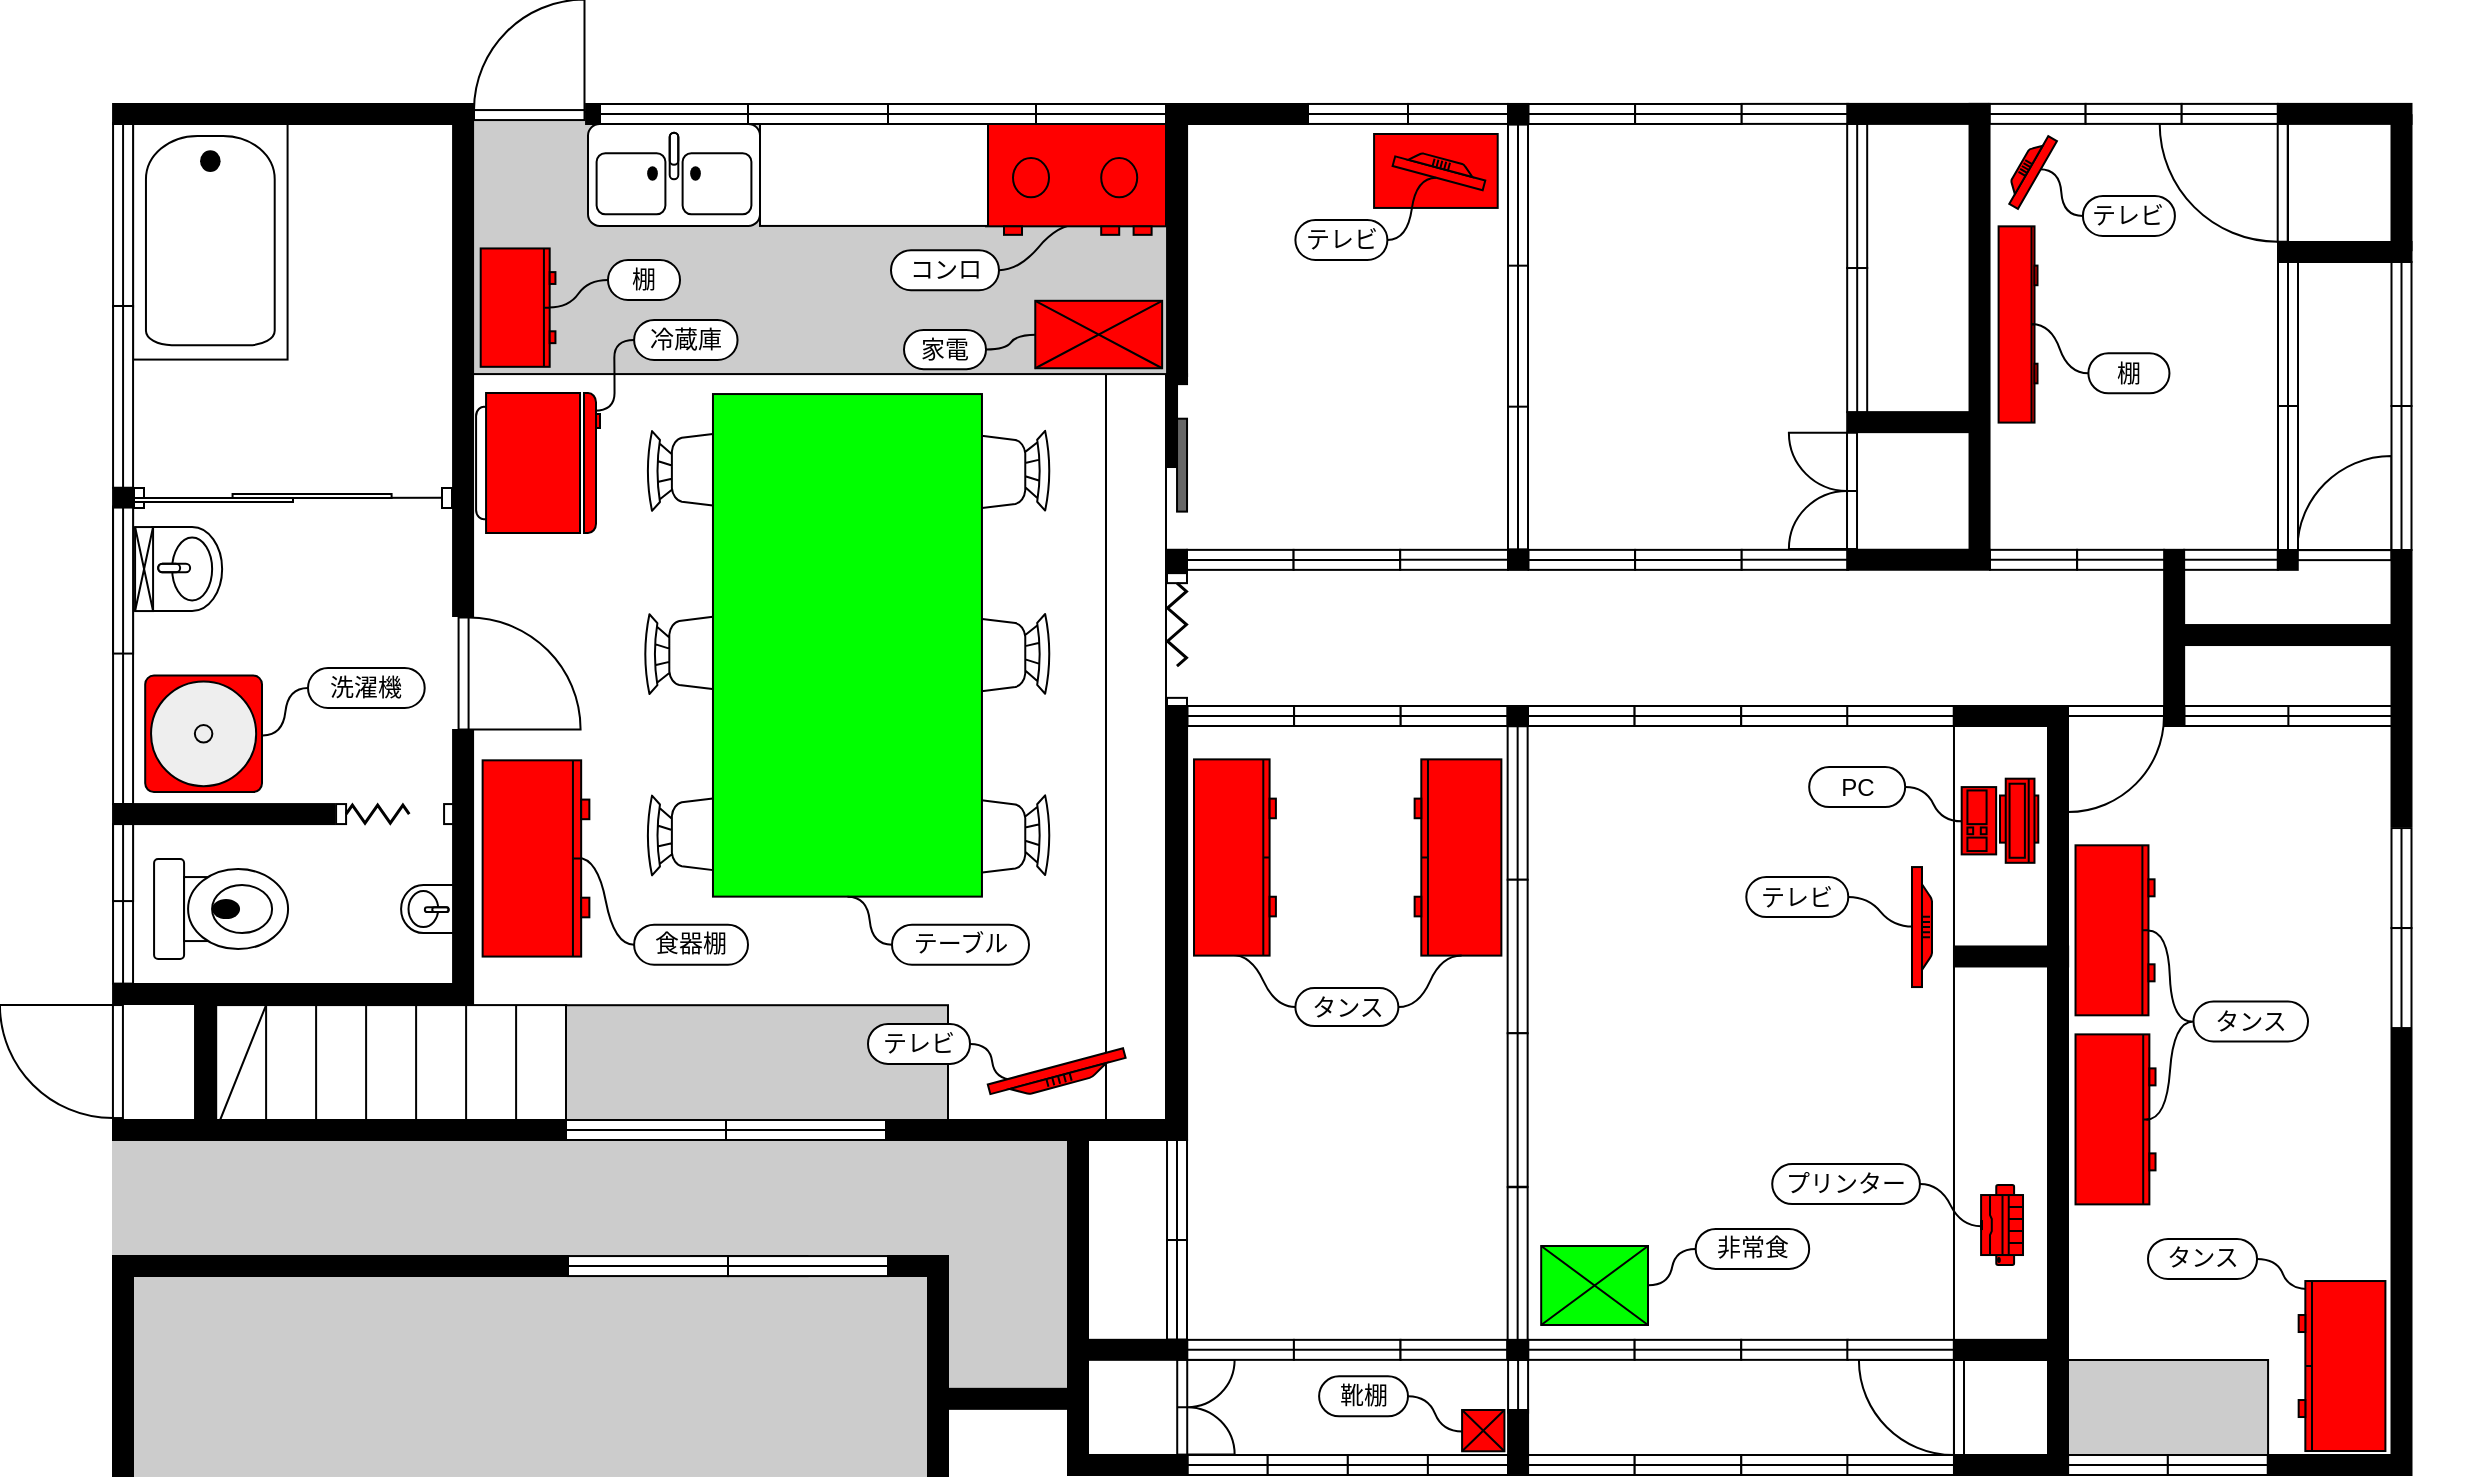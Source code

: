 <mxfile version="24.7.14">
  <diagram name="Page-1" id="4bd5d27a-524c-7e24-5d5f-89a86ee4fca1">
    <mxGraphModel dx="1980" dy="-205" grid="1" gridSize="10" guides="1" tooltips="1" connect="1" arrows="1" fold="1" page="1" pageScale="1" pageWidth="1100" pageHeight="850" background="none" math="0" shadow="0">
      <root>
        <mxCell id="0" />
        <mxCell id="1" parent="0" />
        <mxCell id="pt-I9l3c0E-_gEPRh6XU-58" value="" style="edgeStyle=entityRelationEdgeStyle;startArrow=none;endArrow=none;segment=10;curved=1;sourcePerimeterSpacing=0;targetPerimeterSpacing=0;rounded=0;exitX=0.048;exitY=0.883;exitDx=0;exitDy=0;exitPerimeter=0;" edge="1" parent="1" source="pt-I9l3c0E-_gEPRh6XU-222" target="pt-I9l3c0E-_gEPRh6XU-239">
          <mxGeometry relative="1" as="geometry">
            <mxPoint x="1132.48" y="2395.03" as="sourcePoint" />
            <Array as="points">
              <mxPoint x="1142.48" y="2375.03" />
              <mxPoint x="1218" y="2390" />
            </Array>
          </mxGeometry>
        </mxCell>
        <mxCell id="pt-I9l3c0E-_gEPRh6XU-59" value="" style="edgeStyle=entityRelationEdgeStyle;startArrow=none;endArrow=none;segment=10;curved=1;sourcePerimeterSpacing=0;targetPerimeterSpacing=0;rounded=0;exitX=0.004;exitY=0.454;exitDx=0;exitDy=0;exitPerimeter=0;" edge="1" parent="1" source="pt-I9l3c0E-_gEPRh6XU-218" target="pt-I9l3c0E-_gEPRh6XU-234">
          <mxGeometry relative="1" as="geometry">
            <mxPoint x="679.6" y="2125.6" as="sourcePoint" />
            <Array as="points">
              <mxPoint x="689.6" y="2105.6" />
              <mxPoint x="670" y="2110" />
              <mxPoint x="670" y="2110" />
              <mxPoint x="660" y="2110" />
            </Array>
          </mxGeometry>
        </mxCell>
        <mxCell id="pt-I9l3c0E-_gEPRh6XU-60" value="" style="edgeStyle=entityRelationEdgeStyle;startArrow=none;endArrow=none;segment=10;curved=1;sourcePerimeterSpacing=0;targetPerimeterSpacing=0;rounded=0;entryX=1;entryY=0.5;entryDx=0;entryDy=0;exitX=0.807;exitY=0.89;exitDx=0;exitDy=0;exitPerimeter=0;" edge="1" parent="1" source="pt-I9l3c0E-_gEPRh6XU-97" target="pt-I9l3c0E-_gEPRh6XU-233">
          <mxGeometry relative="1" as="geometry">
            <mxPoint x="580" y="2300" as="sourcePoint" />
            <Array as="points">
              <mxPoint x="487.91" y="2287.11" />
              <mxPoint x="560" y="2300" />
              <mxPoint x="550" y="2300" />
            </Array>
          </mxGeometry>
        </mxCell>
        <mxCell id="pt-I9l3c0E-_gEPRh6XU-61" value="" style="rounded=0;whiteSpace=wrap;html=1;strokeColor=none;align=center;verticalAlign=top;fontFamily=Helvetica;fontSize=12;fontColor=default;fillColor=#CCCCCC;container=0;movable=1;resizable=1;rotatable=1;deletable=1;editable=1;locked=0;connectable=1;" vertex="1" parent="1">
          <mxGeometry x="118.56" y="2401.93" width="410.73" height="103.55" as="geometry" />
        </mxCell>
        <mxCell id="pt-I9l3c0E-_gEPRh6XU-62" value="" style="rounded=0;whiteSpace=wrap;html=1;strokeColor=none;align=center;verticalAlign=top;fontFamily=Helvetica;fontSize=12;fontColor=default;fillColor=#CCCCCC;container=0;movable=1;resizable=1;rotatable=1;deletable=1;editable=1;locked=0;connectable=1;" vertex="1" parent="1">
          <mxGeometry x="530" y="2347.03" width="60" height="122.97" as="geometry" />
        </mxCell>
        <mxCell id="pt-I9l3c0E-_gEPRh6XU-63" value="" style="rounded=0;whiteSpace=wrap;html=1;strokeColor=default;align=center;verticalAlign=top;fontFamily=Helvetica;fontSize=12;fontColor=default;fillColor=default;movable=1;resizable=1;rotatable=1;deletable=1;editable=1;locked=0;connectable=1;container=0;" vertex="1" parent="1">
          <mxGeometry x="1032.97" y="2447" width="56.03" height="48" as="geometry" />
        </mxCell>
        <mxCell id="pt-I9l3c0E-_gEPRh6XU-64" value="" style="verticalLabelPosition=bottom;html=1;verticalAlign=top;align=center;shape=mxgraph.floorplan.window;strokeColor=default;fontFamily=Helvetica;fontSize=12;fontColor=default;fillColor=default;rotation=0;container=0;movable=1;resizable=1;rotatable=1;deletable=1;editable=1;locked=0;connectable=1;" vertex="1" parent="1">
          <mxGeometry x="1200.04" y="2120" width="51.965" height="10" as="geometry" />
        </mxCell>
        <mxCell id="pt-I9l3c0E-_gEPRh6XU-65" value="" style="rounded=0;whiteSpace=wrap;html=1;strokeColor=default;align=center;verticalAlign=top;fontFamily=Helvetica;fontSize=12;fontColor=default;fillColor=#FFFFFF;movable=1;resizable=1;rotatable=1;deletable=1;editable=1;locked=0;connectable=1;container=0;" vertex="1" parent="1">
          <mxGeometry x="1200" y="1820" width="52" height="222" as="geometry" />
        </mxCell>
        <mxCell id="pt-I9l3c0E-_gEPRh6XU-66" value="" style="rounded=0;whiteSpace=wrap;html=1;strokeColor=default;align=center;verticalAlign=top;fontFamily=Helvetica;fontSize=12;fontColor=default;fillColor=#CCCCCC;movable=1;resizable=1;rotatable=1;deletable=1;editable=1;locked=0;connectable=1;container=0;" vertex="1" parent="1">
          <mxGeometry x="1089" y="2447" width="101.04" height="49" as="geometry" />
        </mxCell>
        <mxCell id="pt-I9l3c0E-_gEPRh6XU-67" value="" style="endArrow=none;html=1;rounded=0;fontFamily=Helvetica;fontSize=12;fontColor=default;exitX=1.002;exitY=0.864;exitDx=0;exitDy=0;exitPerimeter=0;entryX=0.993;entryY=-0.037;entryDx=0;entryDy=0;entryPerimeter=0;movable=1;resizable=1;rotatable=1;deletable=1;editable=1;locked=0;connectable=1;" edge="1" parent="1">
          <mxGeometry width="50" height="50" relative="1" as="geometry">
            <mxPoint x="1032.997" y="2461.14" as="sourcePoint" />
            <mxPoint x="1032.997" y="2119.71" as="targetPoint" />
          </mxGeometry>
        </mxCell>
        <mxCell id="pt-I9l3c0E-_gEPRh6XU-68" value="" style="verticalLabelPosition=bottom;html=1;verticalAlign=top;align=center;shape=mxgraph.floorplan.wall;fillColor=strokeColor;direction=south;strokeColor=default;fontFamily=Helvetica;fontSize=12;fontColor=default;container=0;movable=1;resizable=1;rotatable=1;deletable=1;editable=1;locked=0;connectable=1;rotation=90;" vertex="1" parent="1">
          <mxGeometry x="1009" y="1943.67" width="10" height="68.8" as="geometry" />
        </mxCell>
        <mxCell id="pt-I9l3c0E-_gEPRh6XU-69" value="" style="rounded=0;whiteSpace=wrap;html=1;strokeColor=default;align=center;verticalAlign=top;fontFamily=Helvetica;fontSize=12;fontColor=default;fillColor=#FF0000;movable=1;resizable=1;rotatable=1;deletable=1;editable=1;locked=0;connectable=1;container=0;" vertex="1" parent="1">
          <mxGeometry x="743.04" y="1834" width="61.81" height="36.97" as="geometry" />
        </mxCell>
        <mxCell id="pt-I9l3c0E-_gEPRh6XU-70" value="" style="verticalLabelPosition=bottom;html=1;verticalAlign=top;align=center;shape=mxgraph.floorplan.doorDouble;aspect=fixed;strokeColor=default;fontFamily=Helvetica;fontSize=12;fontColor=default;fillColor=default;rotation=-90;movable=1;resizable=1;rotatable=1;deletable=1;editable=1;locked=0;connectable=1;container=0;" vertex="1" parent="1">
          <mxGeometry x="633.5" y="2458" width="47.41" height="25.19" as="geometry" />
        </mxCell>
        <mxCell id="pt-I9l3c0E-_gEPRh6XU-71" value="" style="rounded=0;whiteSpace=wrap;html=1;strokeColor=default;align=center;verticalAlign=top;fontFamily=Helvetica;fontSize=12;fontColor=default;fillColor=#FFFFFF;movable=1;resizable=1;rotatable=1;deletable=1;editable=1;locked=0;connectable=1;container=0;" vertex="1" parent="1">
          <mxGeometry x="609" y="1954" width="30" height="374" as="geometry" />
        </mxCell>
        <mxCell id="pt-I9l3c0E-_gEPRh6XU-72" value="" style="rounded=0;whiteSpace=wrap;html=1;strokeColor=default;align=center;verticalAlign=top;fontFamily=Helvetica;fontSize=12;fontColor=default;fillColor=#CCCCCC;movable=1;resizable=1;rotatable=1;deletable=1;editable=1;locked=0;connectable=1;container=0;" vertex="1" parent="1">
          <mxGeometry x="290" y="1823" width="350" height="131.04" as="geometry" />
        </mxCell>
        <mxCell id="pt-I9l3c0E-_gEPRh6XU-73" value="" style="verticalLabelPosition=bottom;html=1;verticalAlign=top;align=center;shape=mxgraph.floorplan.chair;shadow=0;direction=north;strokeColor=default;fontFamily=Helvetica;fontSize=12;fontColor=default;fillColor=default;container=0;movable=1;resizable=1;rotatable=1;deletable=1;editable=1;locked=0;connectable=1;" vertex="1" parent="1">
          <mxGeometry x="378.0" y="2074" width="52" height="40" as="geometry" />
        </mxCell>
        <mxCell id="pt-I9l3c0E-_gEPRh6XU-74" value="" style="verticalLabelPosition=bottom;html=1;verticalAlign=top;align=center;shape=mxgraph.floorplan.chair;shadow=0;direction=north;strokeColor=default;fontFamily=Helvetica;fontSize=12;fontColor=default;fillColor=default;container=0;movable=1;resizable=1;rotatable=1;deletable=1;editable=1;locked=0;connectable=1;" vertex="1" parent="1">
          <mxGeometry x="379.29" y="2164.68" width="52" height="40" as="geometry" />
        </mxCell>
        <mxCell id="pt-I9l3c0E-_gEPRh6XU-75" value="" style="verticalLabelPosition=bottom;html=1;verticalAlign=top;align=center;shape=mxgraph.floorplan.chair;shadow=0;direction=south;strokeColor=default;fontFamily=Helvetica;fontSize=12;fontColor=default;fillColor=default;container=0;movable=1;resizable=1;rotatable=1;deletable=1;editable=1;locked=0;connectable=1;" vertex="1" parent="1">
          <mxGeometry x="529.29" y="2074" width="52" height="40" as="geometry" />
        </mxCell>
        <mxCell id="pt-I9l3c0E-_gEPRh6XU-76" value="" style="verticalLabelPosition=bottom;html=1;verticalAlign=top;align=center;shape=mxgraph.floorplan.chair;shadow=0;direction=south;strokeColor=default;fontFamily=Helvetica;fontSize=12;fontColor=default;fillColor=default;container=0;movable=1;resizable=1;rotatable=1;deletable=1;editable=1;locked=0;connectable=1;" vertex="1" parent="1">
          <mxGeometry x="529.29" y="2164.68" width="52" height="40" as="geometry" />
        </mxCell>
        <mxCell id="pt-I9l3c0E-_gEPRh6XU-77" value="" style="verticalLabelPosition=bottom;html=1;verticalAlign=top;align=center;shape=mxgraph.floorplan.chair;shadow=0;direction=north;strokeColor=default;fontFamily=Helvetica;fontSize=12;fontColor=default;fillColor=default;container=0;movable=1;resizable=1;rotatable=1;deletable=1;editable=1;locked=0;connectable=1;" vertex="1" parent="1">
          <mxGeometry x="379.29" y="1982.42" width="52" height="40" as="geometry" />
        </mxCell>
        <mxCell id="pt-I9l3c0E-_gEPRh6XU-78" value="" style="verticalLabelPosition=bottom;html=1;verticalAlign=top;align=center;shape=mxgraph.floorplan.chair;shadow=0;direction=south;strokeColor=default;fontFamily=Helvetica;fontSize=12;fontColor=default;fillColor=default;container=0;movable=1;resizable=1;rotatable=1;deletable=1;editable=1;locked=0;connectable=1;" vertex="1" parent="1">
          <mxGeometry x="529.29" y="1982.42" width="52" height="40" as="geometry" />
        </mxCell>
        <mxCell id="pt-I9l3c0E-_gEPRh6XU-79" value="" style="endArrow=none;html=1;rounded=0;fontFamily=Helvetica;fontSize=12;fontColor=default;entryX=0.79;entryY=0.044;entryDx=0;entryDy=0;entryPerimeter=0;jumpSize=6;movable=1;resizable=1;rotatable=1;deletable=1;editable=1;locked=0;connectable=1;" edge="1" parent="1">
          <mxGeometry width="50" height="50" relative="1" as="geometry">
            <mxPoint x="283.04" y="2015.86" as="sourcePoint" />
            <mxPoint x="126.043" y="2016.075" as="targetPoint" />
          </mxGeometry>
        </mxCell>
        <mxCell id="pt-I9l3c0E-_gEPRh6XU-80" value="" style="verticalLabelPosition=bottom;html=1;verticalAlign=top;align=center;shape=mxgraph.floorplan.doorLeft;aspect=fixed;rotation=-90;container=0;movable=1;resizable=1;rotatable=1;deletable=1;editable=1;locked=0;connectable=1;" vertex="1" parent="1">
          <mxGeometry x="287.04" y="2074" width="56" height="59.5" as="geometry" />
        </mxCell>
        <mxCell id="pt-I9l3c0E-_gEPRh6XU-81" value="" style="verticalLabelPosition=bottom;html=1;verticalAlign=top;align=center;shape=stencil(zVXRboMgFP0aH00Upunr1m3/cbW0klIwQKv9+yGUrKh1zG3JkiZ6z5F7z7k2xwRvVQMtSVAGqiW1TvBrgtAFJIWKGRgZpnFgmbmSw4k45AV0o88VcrjSUhxJR3f6doDyhkiqHds5LN/YLvgtyZ4NOvzwthacm9lUcGWx9xFfQX08SHHmu4DwtBx0T2T6gWXh6t7VN/YaVNORBnkwFW/3QpIFOXvKmNvFTGf/UAvDliaEp0/iQj4156HovJhXHbYAWZsbBvJAUnOf7hkcAtNy1F1ew1p1hLR3x/Jgj75Ln0JPVSqFhuEFzi05Si6j/N6xP/SdFtGO8cgxinKcF0W05VWei9Az/hemUbzpYoXpVS3++K/tn4qw/BSlt2ZCLYWBwR/kgYnnX02SUZCUS+p/qGuIwVowIU3prnamP7c0lzBGW7uxW6ZvwkgPEz3HoSv0hatB2Axt7U6i3aLuE2mBDw==);rotation=-90;container=0;movable=1;resizable=1;rotatable=1;deletable=1;editable=1;locked=0;connectable=1;" vertex="1" parent="1">
          <mxGeometry x="96.23" y="1843.23" width="129.87" height="77.25" as="geometry" />
        </mxCell>
        <mxCell id="pt-I9l3c0E-_gEPRh6XU-82" value="" style="verticalLabelPosition=bottom;html=1;verticalAlign=top;align=center;shape=mxgraph.floorplan.doorSlidingGlass;dx=0.31;container=0;movable=1;resizable=1;rotatable=1;deletable=1;editable=1;locked=0;connectable=1;" vertex="1" parent="1">
          <mxGeometry x="123" y="1991" width="159" height="50" as="geometry" />
        </mxCell>
        <mxCell id="pt-I9l3c0E-_gEPRh6XU-83" value="" style="verticalLabelPosition=bottom;html=1;verticalAlign=top;align=center;shape=mxgraph.floorplan.sink_1;rotation=-90;container=0;movable=1;resizable=1;rotatable=1;deletable=1;editable=1;locked=0;connectable=1;" vertex="1" parent="1">
          <mxGeometry x="128.6" y="2034.03" width="41.94" height="35" as="geometry" />
        </mxCell>
        <mxCell id="pt-I9l3c0E-_gEPRh6XU-84" value="" style="verticalLabelPosition=bottom;html=1;verticalAlign=top;align=center;shape=mxgraph.floorplan.toilet;rotation=-90;container=0;movable=1;resizable=1;rotatable=1;deletable=1;editable=1;locked=0;connectable=1;" vertex="1" parent="1">
          <mxGeometry x="141.54" y="2188.03" width="50" height="67" as="geometry" />
        </mxCell>
        <mxCell id="pt-I9l3c0E-_gEPRh6XU-86" value="" style="verticalLabelPosition=bottom;html=1;verticalAlign=top;align=center;shape=mxgraph.floorplan.doorAccordion;dx=0.62;container=0;movable=1;resizable=1;rotatable=1;deletable=1;editable=1;locked=0;connectable=1;" vertex="1" parent="1">
          <mxGeometry x="224.04" y="2169.54" width="59" height="8.99" as="geometry" />
        </mxCell>
        <mxCell id="pt-I9l3c0E-_gEPRh6XU-87" value="" style="verticalLabelPosition=bottom;html=1;verticalAlign=top;align=center;shape=mxgraph.floorplan.wallCorner;fillColor=strokeColor;direction=west;container=0;movable=1;resizable=1;rotatable=1;deletable=1;editable=1;locked=0;connectable=1;" vertex="1" parent="1">
          <mxGeometry x="112.54" y="2132" width="180" height="137.03" as="geometry" />
        </mxCell>
        <mxCell id="pt-I9l3c0E-_gEPRh6XU-88" value="" style="verticalLabelPosition=bottom;html=1;verticalAlign=top;align=center;shape=mxgraph.floorplan.sink_1;rotation=90;container=0;movable=1;resizable=1;rotatable=1;deletable=1;editable=1;locked=0;connectable=1;" vertex="1" parent="1">
          <mxGeometry x="257.54" y="2208.53" width="24" height="26" as="geometry" />
        </mxCell>
        <mxCell id="pt-I9l3c0E-_gEPRh6XU-89" value="" style="verticalLabelPosition=bottom;html=1;verticalAlign=top;align=center;shape=mxgraph.floorplan.elevator;strokeColor=default;fontFamily=Helvetica;fontSize=12;fontColor=default;fillColor=default;container=0;movable=1;resizable=1;rotatable=1;deletable=1;editable=1;locked=0;connectable=1;" vertex="1" parent="1">
          <mxGeometry x="123.54" y="2030.53" width="9" height="42" as="geometry" />
        </mxCell>
        <mxCell id="pt-I9l3c0E-_gEPRh6XU-91" value="" style="verticalLabelPosition=bottom;html=1;verticalAlign=top;align=center;shape=mxgraph.floorplan.wall;fillColor=strokeColor;direction=south;strokeColor=default;fontFamily=Helvetica;fontSize=12;fontColor=default;container=0;movable=1;resizable=1;rotatable=1;deletable=1;editable=1;locked=0;connectable=1;" vertex="1" parent="1">
          <mxGeometry x="112.54" y="2011" width="10" height="9.25" as="geometry" />
        </mxCell>
        <mxCell id="pt-I9l3c0E-_gEPRh6XU-92" value="" style="verticalLabelPosition=bottom;html=1;verticalAlign=top;align=center;shape=mxgraph.floorplan.doorLeft;aspect=fixed;rotation=90;container=0;movable=1;resizable=1;rotatable=1;deletable=1;editable=1;locked=0;connectable=1;" vertex="1" parent="1">
          <mxGeometry x="59.2" y="2267.76" width="56.5" height="60.03" as="geometry" />
        </mxCell>
        <mxCell id="pt-I9l3c0E-_gEPRh6XU-93" value="" style="verticalLabelPosition=bottom;html=1;verticalAlign=top;align=center;shape=mxgraph.floorplan.stairs;direction=south;strokeColor=default;fontFamily=Helvetica;fontSize=12;fontColor=default;fillColor=default;rotation=90;container=0;movable=1;resizable=1;rotatable=1;deletable=1;editable=1;locked=0;connectable=1;" vertex="1" parent="1">
          <mxGeometry x="189.05" y="2244.54" width="125" height="175.01" as="geometry" />
        </mxCell>
        <mxCell id="pt-I9l3c0E-_gEPRh6XU-94" value="" style="rounded=0;whiteSpace=wrap;html=1;strokeColor=none;align=center;verticalAlign=top;fontFamily=Helvetica;fontSize=12;fontColor=default;fillColor=#CCCCCC;container=0;movable=1;resizable=1;rotatable=1;deletable=1;editable=1;locked=0;connectable=1;" vertex="1" parent="1">
          <mxGeometry x="112" y="2337.03" width="478" height="58" as="geometry" />
        </mxCell>
        <mxCell id="pt-I9l3c0E-_gEPRh6XU-95" value="" style="verticalLabelPosition=bottom;html=1;verticalAlign=top;align=center;shape=mxgraph.floorplan.wall;fillColor=strokeColor;strokeColor=default;fontFamily=Helvetica;fontSize=12;fontColor=default;container=0;movable=1;resizable=1;rotatable=1;deletable=1;editable=1;locked=0;connectable=1;" vertex="1" parent="1">
          <mxGeometry x="112.5" y="2327" width="226" height="10" as="geometry" />
        </mxCell>
        <mxCell id="pt-I9l3c0E-_gEPRh6XU-97" value="" style="verticalLabelPosition=bottom;html=1;verticalAlign=top;align=center;shape=mxgraph.floorplan.flat_tv;strokeColor=default;fontFamily=Helvetica;fontSize=12;fontColor=default;fillColor=#FF0000;rotation=-195;container=0;movable=1;resizable=1;rotatable=1;deletable=1;editable=1;locked=0;connectable=1;" vertex="1" parent="1">
          <mxGeometry x="550" y="2300.0" width="70" height="10" as="geometry" />
        </mxCell>
        <mxCell id="pt-I9l3c0E-_gEPRh6XU-98" value="" style="shape=rect;shadow=0;html=1;strokeColor=default;align=center;verticalAlign=top;fontFamily=Helvetica;fontSize=12;fontColor=default;fillColor=#00FF00;direction=east;rotation=90;container=0;movable=1;resizable=1;rotatable=1;deletable=1;editable=1;locked=0;connectable=1;" vertex="1" parent="1">
          <mxGeometry x="354.09" y="2022.42" width="251.29" height="134.5" as="geometry" />
        </mxCell>
        <mxCell id="pt-I9l3c0E-_gEPRh6XU-100" value="" style="verticalLabelPosition=bottom;html=1;verticalAlign=top;align=center;shape=mxgraph.floorplan.wallCorner;fillColor=strokeColor;strokeColor=default;fontFamily=Helvetica;fontSize=12;fontColor=default;container=0;movable=1;resizable=1;rotatable=1;deletable=1;editable=1;locked=0;connectable=1;" vertex="1" parent="1">
          <mxGeometry x="639.54" y="1819" width="70.46" height="136" as="geometry" />
        </mxCell>
        <mxCell id="pt-I9l3c0E-_gEPRh6XU-99" value="" style="verticalLabelPosition=bottom;html=1;verticalAlign=top;align=center;shape=mxgraph.floorplan.doorAccordion;dx=0.69;rotation=90;container=0;movable=1;resizable=1;rotatable=1;deletable=1;editable=1;locked=0;connectable=1;" vertex="1" parent="1">
          <mxGeometry x="610.81" y="2082.51" width="67.37" height="9.48" as="geometry" />
        </mxCell>
        <mxCell id="pt-I9l3c0E-_gEPRh6XU-101" value="" style="verticalLabelPosition=bottom;html=1;verticalAlign=top;align=center;shape=mxgraph.floorplan.window;strokeColor=default;fontFamily=Helvetica;fontSize=12;fontColor=default;fillColor=default;rotation=90;container=0;movable=1;resizable=1;rotatable=1;deletable=1;editable=1;locked=0;connectable=1;" vertex="1" parent="1">
          <mxGeometry x="71.55" y="1869.43" width="91.97" height="10" as="geometry" />
        </mxCell>
        <mxCell id="pt-I9l3c0E-_gEPRh6XU-102" value="" style="verticalLabelPosition=bottom;html=1;verticalAlign=top;align=center;shape=mxgraph.floorplan.window;strokeColor=default;fontFamily=Helvetica;fontSize=12;fontColor=default;fillColor=default;rotation=90;container=0;movable=1;resizable=1;rotatable=1;deletable=1;editable=1;locked=0;connectable=1;" vertex="1" parent="1">
          <mxGeometry x="43.13" y="2089.6" width="148.81" height="10" as="geometry" />
        </mxCell>
        <mxCell id="pt-I9l3c0E-_gEPRh6XU-103" value="" style="verticalLabelPosition=bottom;html=1;verticalAlign=top;align=center;shape=mxgraph.floorplan.window;strokeColor=default;fontFamily=Helvetica;fontSize=12;fontColor=default;fillColor=default;rotation=90;container=0;movable=1;resizable=1;rotatable=1;deletable=1;editable=1;locked=0;connectable=1;" vertex="1" parent="1">
          <mxGeometry x="78.12" y="2214.4" width="78.81" height="10" as="geometry" />
        </mxCell>
        <mxCell id="pt-I9l3c0E-_gEPRh6XU-104" value="" style="verticalLabelPosition=bottom;html=1;verticalAlign=top;align=center;shape=mxgraph.floorplan.window;strokeColor=default;fontFamily=Helvetica;fontSize=12;fontColor=default;fillColor=default;rotation=90;container=0;movable=1;resizable=1;rotatable=1;deletable=1;editable=1;locked=0;connectable=1;" vertex="1" parent="1">
          <mxGeometry x="72.1" y="1960.43" width="90.875" height="10" as="geometry" />
        </mxCell>
        <mxCell id="pt-I9l3c0E-_gEPRh6XU-105" value="" style="verticalLabelPosition=bottom;html=1;verticalAlign=top;align=center;shape=mxgraph.floorplan.window;strokeColor=default;fontFamily=Helvetica;fontSize=12;fontColor=default;fillColor=default;rotation=90;container=0;movable=1;resizable=1;rotatable=1;deletable=1;editable=1;locked=0;connectable=1;" vertex="1" parent="1">
          <mxGeometry x="81.04" y="2052.28" width="73" height="10" as="geometry" />
        </mxCell>
        <mxCell id="pt-I9l3c0E-_gEPRh6XU-106" value="" style="verticalLabelPosition=bottom;html=1;verticalAlign=top;align=center;shape=mxgraph.floorplan.window;strokeColor=default;fontFamily=Helvetica;fontSize=12;fontColor=default;fillColor=default;rotation=90;container=0;movable=1;resizable=1;rotatable=1;deletable=1;editable=1;locked=0;connectable=1;" vertex="1" parent="1">
          <mxGeometry x="98.24" y="2193.24" width="38.6" height="10" as="geometry" />
        </mxCell>
        <mxCell id="pt-I9l3c0E-_gEPRh6XU-107" value="" style="verticalLabelPosition=bottom;html=1;verticalAlign=top;align=center;shape=mxgraph.floorplan.wallCorner;fillColor=strokeColor;direction=west;strokeColor=default;fontFamily=Helvetica;fontSize=12;fontColor=default;container=0;movable=1;resizable=1;rotatable=1;deletable=1;editable=1;locked=0;connectable=1;" vertex="1" parent="1">
          <mxGeometry x="500" y="2120" width="149.54" height="217" as="geometry" />
        </mxCell>
        <mxCell id="pt-I9l3c0E-_gEPRh6XU-108" value="" style="verticalLabelPosition=bottom;html=1;verticalAlign=top;align=center;shape=mxgraph.floorplan.wall;fillColor=strokeColor;strokeColor=default;fontFamily=Helvetica;fontSize=12;fontColor=default;container=0;movable=1;resizable=1;rotatable=1;deletable=1;editable=1;locked=0;connectable=1;" vertex="1" parent="1">
          <mxGeometry x="349.04" y="1819" width="290.96" height="10" as="geometry" />
        </mxCell>
        <mxCell id="pt-I9l3c0E-_gEPRh6XU-109" value="" style="verticalLabelPosition=bottom;html=1;verticalAlign=top;align=center;shape=mxgraph.floorplan.doorLeft;aspect=fixed;rotation=-180;container=0;movable=1;resizable=1;rotatable=1;deletable=1;editable=1;locked=0;connectable=1;" vertex="1" parent="1">
          <mxGeometry x="293" y="1768.33" width="55.25" height="58.7" as="geometry" />
        </mxCell>
        <mxCell id="pt-I9l3c0E-_gEPRh6XU-110" value="" style="verticalLabelPosition=bottom;html=1;verticalAlign=top;align=center;shape=mxgraph.floorplan.doorBypass;dx=0.24;strokeColor=default;fontFamily=Helvetica;fontSize=12;fontColor=default;fillColor=#666666;rotation=90;movable=1;resizable=1;rotatable=1;deletable=1;editable=1;locked=0;connectable=1;container=0;" vertex="1" parent="1">
          <mxGeometry x="598.07" y="1995.51" width="92.9" height="10" as="geometry" />
        </mxCell>
        <mxCell id="pt-I9l3c0E-_gEPRh6XU-111" value="" style="verticalLabelPosition=bottom;html=1;verticalAlign=top;align=center;shape=mxgraph.floorplan.wall;fillColor=strokeColor;direction=south;strokeColor=default;fontFamily=Helvetica;fontSize=12;fontColor=default;container=0;movable=1;resizable=1;rotatable=1;deletable=1;editable=1;locked=0;connectable=1;" vertex="1" parent="1">
          <mxGeometry x="639.27" y="2041.92" width="10.46" height="11.53" as="geometry" />
        </mxCell>
        <mxCell id="pt-I9l3c0E-_gEPRh6XU-112" value="" style="verticalLabelPosition=bottom;html=1;verticalAlign=top;align=center;shape=mxgraph.floorplan.sink_double2;strokeColor=default;fontFamily=Helvetica;fontSize=12;fontColor=default;fillColor=default;movable=1;resizable=1;rotatable=1;deletable=1;editable=1;locked=0;connectable=1;container=0;" vertex="1" parent="1">
          <mxGeometry x="350.005" y="1829.0" width="86" height="50.97" as="geometry" />
        </mxCell>
        <mxCell id="pt-I9l3c0E-_gEPRh6XU-113" value="" style="rounded=0;whiteSpace=wrap;html=1;strokeColor=default;align=center;verticalAlign=top;fontFamily=Helvetica;fontSize=12;fontColor=default;fillColor=#CCCCCC;movable=1;resizable=1;rotatable=1;deletable=1;editable=1;locked=0;connectable=1;container=0;" vertex="1" parent="1">
          <mxGeometry x="339" y="2269.6" width="191" height="57.4" as="geometry" />
        </mxCell>
        <mxCell id="pt-I9l3c0E-_gEPRh6XU-114" value="" style="verticalLabelPosition=bottom;html=1;verticalAlign=top;align=center;shape=mxgraph.floorplan.window;strokeColor=default;fontFamily=Helvetica;fontSize=12;fontColor=default;fillColor=default;rotation=0;container=0;movable=1;resizable=1;rotatable=1;deletable=1;editable=1;locked=0;connectable=1;" vertex="1" parent="1">
          <mxGeometry x="355" y="1819" width="284" height="10" as="geometry" />
        </mxCell>
        <mxCell id="pt-I9l3c0E-_gEPRh6XU-115" value="" style="verticalLabelPosition=bottom;html=1;verticalAlign=top;align=center;shape=mxgraph.floorplan.window;strokeColor=default;fontFamily=Helvetica;fontSize=12;fontColor=default;fillColor=default;rotation=0;container=0;movable=1;resizable=1;rotatable=1;deletable=1;editable=1;locked=0;connectable=1;" vertex="1" parent="1">
          <mxGeometry x="356" y="1819" width="144" height="10" as="geometry" />
        </mxCell>
        <mxCell id="pt-I9l3c0E-_gEPRh6XU-116" value="" style="verticalLabelPosition=bottom;html=1;verticalAlign=top;align=center;shape=mxgraph.floorplan.window;strokeColor=default;fontFamily=Helvetica;fontSize=12;fontColor=default;fillColor=default;rotation=0;container=0;movable=1;resizable=1;rotatable=1;deletable=1;editable=1;locked=0;connectable=1;" vertex="1" parent="1">
          <mxGeometry x="356" y="1819" width="74" height="10" as="geometry" />
        </mxCell>
        <mxCell id="pt-I9l3c0E-_gEPRh6XU-117" value="" style="verticalLabelPosition=bottom;html=1;verticalAlign=top;align=center;shape=mxgraph.floorplan.window;strokeColor=default;fontFamily=Helvetica;fontSize=12;fontColor=default;fillColor=default;rotation=0;container=0;movable=1;resizable=1;rotatable=1;deletable=1;editable=1;locked=0;connectable=1;" vertex="1" parent="1">
          <mxGeometry x="500" y="1819" width="74" height="10" as="geometry" />
        </mxCell>
        <mxCell id="pt-I9l3c0E-_gEPRh6XU-118" value="" style="rounded=0;whiteSpace=wrap;html=1;strokeColor=default;align=center;verticalAlign=top;fontFamily=Helvetica;fontSize=12;fontColor=default;fillColor=#000000;container=0;movable=1;resizable=1;rotatable=1;deletable=1;editable=1;locked=0;connectable=1;" vertex="1" parent="1">
          <mxGeometry x="640" y="1954.51" width="4.46" height="45.49" as="geometry" />
        </mxCell>
        <mxCell id="pt-I9l3c0E-_gEPRh6XU-119" value="" style="rounded=0;whiteSpace=wrap;html=1;strokeColor=default;align=center;verticalAlign=top;fontFamily=Helvetica;fontSize=12;fontColor=default;fillColor=#000000;container=0;movable=1;resizable=1;rotatable=1;deletable=1;editable=1;locked=0;connectable=1;" vertex="1" parent="1">
          <mxGeometry x="644.29" y="1954.43" width="4.46" height="4" as="geometry" />
        </mxCell>
        <mxCell id="pt-I9l3c0E-_gEPRh6XU-120" value="" style="verticalLabelPosition=bottom;html=1;verticalAlign=top;align=center;shape=mxgraph.floorplan.window;strokeColor=default;fontFamily=Helvetica;fontSize=12;fontColor=default;fillColor=default;rotation=0;container=0;movable=1;resizable=1;rotatable=1;deletable=1;editable=1;locked=0;connectable=1;" vertex="1" parent="1">
          <mxGeometry x="710" y="1818.98" width="50" height="10" as="geometry" />
        </mxCell>
        <mxCell id="pt-I9l3c0E-_gEPRh6XU-121" value="" style="verticalLabelPosition=bottom;html=1;verticalAlign=top;align=center;shape=mxgraph.floorplan.flat_tv;strokeColor=default;fontFamily=Helvetica;fontSize=12;fontColor=default;fillColor=#FF0000;rotation=15;container=0;movable=1;resizable=1;rotatable=1;deletable=1;editable=1;locked=0;connectable=1;" vertex="1" parent="1">
          <mxGeometry x="752.81" y="1846.22" width="46.62" height="10" as="geometry" />
        </mxCell>
        <mxCell id="pt-I9l3c0E-_gEPRh6XU-122" value="" style="verticalLabelPosition=bottom;html=1;verticalAlign=top;align=center;shape=mxgraph.floorplan.window;strokeColor=default;fontFamily=Helvetica;fontSize=12;fontColor=default;fillColor=default;rotation=0;container=0;movable=1;resizable=1;rotatable=1;deletable=1;editable=1;locked=0;connectable=1;" vertex="1" parent="1">
          <mxGeometry x="760" y="1818.98" width="50" height="10" as="geometry" />
        </mxCell>
        <mxCell id="pt-I9l3c0E-_gEPRh6XU-123" value="" style="verticalLabelPosition=bottom;html=1;verticalAlign=top;align=center;shape=mxgraph.floorplan.wall;fillColor=strokeColor;direction=south;strokeColor=default;fontFamily=Helvetica;fontSize=12;fontColor=default;container=0;movable=1;resizable=1;rotatable=1;deletable=1;editable=1;locked=0;connectable=1;" vertex="1" parent="1">
          <mxGeometry x="810" y="1818.98" width="10" height="9.97" as="geometry" />
        </mxCell>
        <mxCell id="pt-I9l3c0E-_gEPRh6XU-124" value="" style="verticalLabelPosition=bottom;html=1;verticalAlign=top;align=center;shape=mxgraph.floorplan.window;strokeColor=default;fontFamily=Helvetica;fontSize=12;fontColor=default;fillColor=default;rotation=0;container=0;movable=1;resizable=1;rotatable=1;deletable=1;editable=1;locked=0;connectable=1;" vertex="1" parent="1">
          <mxGeometry x="649.5" y="2041.94" width="53.3" height="10" as="geometry" />
        </mxCell>
        <mxCell id="pt-I9l3c0E-_gEPRh6XU-125" value="" style="verticalLabelPosition=bottom;html=1;verticalAlign=top;align=center;shape=mxgraph.floorplan.window;strokeColor=default;fontFamily=Helvetica;fontSize=12;fontColor=default;fillColor=default;rotation=90;container=0;movable=1;resizable=1;rotatable=1;deletable=1;editable=1;locked=0;connectable=1;" vertex="1" parent="1">
          <mxGeometry x="779.34" y="1859.97" width="71.333" height="10" as="geometry" />
        </mxCell>
        <mxCell id="pt-I9l3c0E-_gEPRh6XU-126" value="" style="verticalLabelPosition=bottom;html=1;verticalAlign=top;align=center;shape=mxgraph.floorplan.wall;fillColor=strokeColor;direction=south;strokeColor=default;fontFamily=Helvetica;fontSize=12;fontColor=default;container=0;movable=1;resizable=1;rotatable=1;deletable=1;editable=1;locked=0;connectable=1;" vertex="1" parent="1">
          <mxGeometry x="810" y="2042" width="10" height="9.94" as="geometry" />
        </mxCell>
        <mxCell id="pt-I9l3c0E-_gEPRh6XU-127" value="" style="verticalLabelPosition=bottom;html=1;verticalAlign=top;align=center;shape=mxgraph.floorplan.window;strokeColor=default;fontFamily=Helvetica;fontSize=12;fontColor=default;fillColor=default;rotation=0;container=0;movable=1;resizable=1;rotatable=1;deletable=1;editable=1;locked=0;connectable=1;" vertex="1" parent="1">
          <mxGeometry x="702.8" y="2041.94" width="53.3" height="10" as="geometry" />
        </mxCell>
        <mxCell id="pt-I9l3c0E-_gEPRh6XU-128" value="" style="verticalLabelPosition=bottom;html=1;verticalAlign=top;align=center;shape=mxgraph.floorplan.window;strokeColor=default;fontFamily=Helvetica;fontSize=12;fontColor=default;fillColor=default;rotation=0;container=0;movable=1;resizable=1;rotatable=1;deletable=1;editable=1;locked=0;connectable=1;" vertex="1" parent="1">
          <mxGeometry x="756.1" y="2041.92" width="53.9" height="10" as="geometry" />
        </mxCell>
        <mxCell id="pt-I9l3c0E-_gEPRh6XU-129" value="" style="verticalLabelPosition=bottom;html=1;verticalAlign=top;align=center;shape=mxgraph.floorplan.window;strokeColor=default;fontFamily=Helvetica;fontSize=12;fontColor=default;fillColor=default;rotation=0;container=0;movable=1;resizable=1;rotatable=1;deletable=1;editable=1;locked=0;connectable=1;" vertex="1" parent="1">
          <mxGeometry x="649.75" y="2120" width="53.3" height="10" as="geometry" />
        </mxCell>
        <mxCell id="pt-I9l3c0E-_gEPRh6XU-130" value="" style="verticalLabelPosition=bottom;html=1;verticalAlign=top;align=center;shape=mxgraph.floorplan.wall;fillColor=strokeColor;direction=south;strokeColor=default;fontFamily=Helvetica;fontSize=12;fontColor=default;container=0;movable=1;resizable=1;rotatable=1;deletable=1;editable=1;locked=0;connectable=1;" vertex="1" parent="1">
          <mxGeometry x="809.65" y="2120" width="10" height="9.94" as="geometry" />
        </mxCell>
        <mxCell id="pt-I9l3c0E-_gEPRh6XU-131" value="" style="verticalLabelPosition=bottom;html=1;verticalAlign=top;align=center;shape=mxgraph.floorplan.window;strokeColor=default;fontFamily=Helvetica;fontSize=12;fontColor=default;fillColor=default;rotation=0;container=0;movable=1;resizable=1;rotatable=1;deletable=1;editable=1;locked=0;connectable=1;" vertex="1" parent="1">
          <mxGeometry x="703.05" y="2120" width="53.3" height="10" as="geometry" />
        </mxCell>
        <mxCell id="pt-I9l3c0E-_gEPRh6XU-132" value="" style="verticalLabelPosition=bottom;html=1;verticalAlign=top;align=center;shape=mxgraph.floorplan.window;strokeColor=default;fontFamily=Helvetica;fontSize=12;fontColor=default;fillColor=default;rotation=0;container=0;movable=1;resizable=1;rotatable=1;deletable=1;editable=1;locked=0;connectable=1;" vertex="1" parent="1">
          <mxGeometry x="756.35" y="2120" width="53.3" height="10" as="geometry" />
        </mxCell>
        <mxCell id="pt-I9l3c0E-_gEPRh6XU-133" value="" style="verticalLabelPosition=bottom;html=1;verticalAlign=top;align=center;shape=mxgraph.floorplan.wall;fillColor=strokeColor;direction=south;strokeColor=default;fontFamily=Helvetica;fontSize=12;fontColor=default;movable=1;resizable=1;rotatable=1;deletable=1;editable=1;locked=0;connectable=1;container=0;" vertex="1" parent="1">
          <mxGeometry x="590" y="2329.5" width="10" height="175" as="geometry" />
        </mxCell>
        <mxCell id="pt-I9l3c0E-_gEPRh6XU-134" value="" style="verticalLabelPosition=bottom;html=1;verticalAlign=top;align=center;shape=mxgraph.floorplan.window;strokeColor=default;fontFamily=Helvetica;fontSize=12;fontColor=default;fillColor=default;rotation=0;container=0;movable=1;resizable=1;rotatable=1;deletable=1;editable=1;locked=0;connectable=1;" vertex="1" parent="1">
          <mxGeometry x="649.8" y="2494.5" width="40.06" height="10" as="geometry" />
        </mxCell>
        <mxCell id="pt-I9l3c0E-_gEPRh6XU-135" value="" style="verticalLabelPosition=bottom;html=1;verticalAlign=top;align=center;shape=mxgraph.floorplan.window;strokeColor=default;fontFamily=Helvetica;fontSize=12;fontColor=default;fillColor=default;rotation=90;container=0;movable=1;resizable=1;rotatable=1;deletable=1;editable=1;locked=0;connectable=1;" vertex="1" parent="1">
          <mxGeometry x="801.85" y="2455.18" width="26.39" height="10" as="geometry" />
        </mxCell>
        <mxCell id="pt-I9l3c0E-_gEPRh6XU-136" value="" style="verticalLabelPosition=bottom;html=1;verticalAlign=top;align=center;shape=mxgraph.floorplan.wall;fillColor=strokeColor;direction=south;strokeColor=default;fontFamily=Helvetica;fontSize=12;fontColor=default;container=0;movable=1;resizable=1;rotatable=1;deletable=1;editable=1;locked=0;connectable=1;" vertex="1" parent="1">
          <mxGeometry x="810.04" y="2472" width="10" height="32.5" as="geometry" />
        </mxCell>
        <mxCell id="pt-I9l3c0E-_gEPRh6XU-137" value="" style="verticalLabelPosition=bottom;html=1;verticalAlign=top;align=center;shape=mxgraph.floorplan.window;strokeColor=default;fontFamily=Helvetica;fontSize=12;fontColor=default;fillColor=default;rotation=0;container=0;movable=1;resizable=1;rotatable=1;deletable=1;editable=1;locked=0;connectable=1;" vertex="1" parent="1">
          <mxGeometry x="689.86" y="2494.5" width="40.06" height="10" as="geometry" />
        </mxCell>
        <mxCell id="pt-I9l3c0E-_gEPRh6XU-138" value="" style="verticalLabelPosition=bottom;html=1;verticalAlign=top;align=center;shape=mxgraph.floorplan.window;strokeColor=default;fontFamily=Helvetica;fontSize=12;fontColor=default;fillColor=default;rotation=0;container=0;movable=1;resizable=1;rotatable=1;deletable=1;editable=1;locked=0;connectable=1;" vertex="1" parent="1">
          <mxGeometry x="729.92" y="2494.5" width="40.06" height="10" as="geometry" />
        </mxCell>
        <mxCell id="pt-I9l3c0E-_gEPRh6XU-139" value="" style="verticalLabelPosition=bottom;html=1;verticalAlign=top;align=center;shape=mxgraph.floorplan.window;strokeColor=default;fontFamily=Helvetica;fontSize=12;fontColor=default;fillColor=default;rotation=0;container=0;movable=1;resizable=1;rotatable=1;deletable=1;editable=1;locked=0;connectable=1;" vertex="1" parent="1">
          <mxGeometry x="769.94" y="2494.5" width="40.06" height="10" as="geometry" />
        </mxCell>
        <mxCell id="pt-I9l3c0E-_gEPRh6XU-140" value="" style="verticalLabelPosition=bottom;html=1;verticalAlign=top;align=center;shape=mxgraph.floorplan.wall;fillColor=strokeColor;direction=west;strokeColor=default;fontFamily=Helvetica;fontSize=12;fontColor=default;container=0;movable=1;resizable=1;rotatable=1;deletable=1;editable=1;locked=0;connectable=1;" vertex="1" parent="1">
          <mxGeometry x="600.04" y="2437.04" width="49.48" height="9.75" as="geometry" />
        </mxCell>
        <mxCell id="pt-I9l3c0E-_gEPRh6XU-141" value="" style="verticalLabelPosition=bottom;html=1;verticalAlign=top;align=center;shape=mxgraph.floorplan.window;strokeColor=default;fontFamily=Helvetica;fontSize=12;fontColor=default;fillColor=default;rotation=90;container=0;movable=1;resizable=1;rotatable=1;deletable=1;editable=1;locked=0;connectable=1;" vertex="1" parent="1">
          <mxGeometry x="619.63" y="2406.88" width="49.74" height="10" as="geometry" />
        </mxCell>
        <mxCell id="pt-I9l3c0E-_gEPRh6XU-142" value="" style="verticalLabelPosition=bottom;html=1;verticalAlign=top;align=center;shape=mxgraph.floorplan.wall;fillColor=strokeColor;direction=west;strokeColor=default;fontFamily=Helvetica;fontSize=12;fontColor=default;container=0;movable=1;resizable=1;rotatable=1;deletable=1;editable=1;locked=0;connectable=1;" vertex="1" parent="1">
          <mxGeometry x="599.9" y="2494.62" width="49.76" height="9.75" as="geometry" />
        </mxCell>
        <mxCell id="pt-I9l3c0E-_gEPRh6XU-143" value="" style="verticalLabelPosition=bottom;html=1;verticalAlign=top;align=center;shape=mxgraph.floorplan.window;strokeColor=default;fontFamily=Helvetica;fontSize=12;fontColor=default;fillColor=default;rotation=0;container=0;movable=1;resizable=1;rotatable=1;deletable=1;editable=1;locked=0;connectable=1;" vertex="1" parent="1">
          <mxGeometry x="820.25" y="2041.94" width="53.3" height="10" as="geometry" />
        </mxCell>
        <mxCell id="pt-I9l3c0E-_gEPRh6XU-144" value="" style="verticalLabelPosition=bottom;html=1;verticalAlign=top;align=center;shape=mxgraph.floorplan.window;strokeColor=default;fontFamily=Helvetica;fontSize=12;fontColor=default;fillColor=default;rotation=0;container=0;movable=1;resizable=1;rotatable=1;deletable=1;editable=1;locked=0;connectable=1;" vertex="1" parent="1">
          <mxGeometry x="873.55" y="2041.94" width="53.3" height="10" as="geometry" />
        </mxCell>
        <mxCell id="pt-I9l3c0E-_gEPRh6XU-145" value="" style="verticalLabelPosition=bottom;html=1;verticalAlign=top;align=center;shape=mxgraph.floorplan.window;strokeColor=default;fontFamily=Helvetica;fontSize=12;fontColor=default;fillColor=default;rotation=0;container=0;movable=1;resizable=1;rotatable=1;deletable=1;editable=1;locked=0;connectable=1;" vertex="1" parent="1">
          <mxGeometry x="926.85" y="2041.92" width="53.3" height="10" as="geometry" />
        </mxCell>
        <mxCell id="pt-I9l3c0E-_gEPRh6XU-146" value="" style="verticalLabelPosition=bottom;html=1;verticalAlign=top;align=center;shape=mxgraph.floorplan.window;strokeColor=default;fontFamily=Helvetica;fontSize=12;fontColor=default;fillColor=default;rotation=0;container=0;movable=1;resizable=1;rotatable=1;deletable=1;editable=1;locked=0;connectable=1;" vertex="1" parent="1">
          <mxGeometry x="820.25" y="1819.0" width="53.3" height="10" as="geometry" />
        </mxCell>
        <mxCell id="pt-I9l3c0E-_gEPRh6XU-147" value="" style="verticalLabelPosition=bottom;html=1;verticalAlign=top;align=center;shape=mxgraph.floorplan.window;strokeColor=default;fontFamily=Helvetica;fontSize=12;fontColor=default;fillColor=default;rotation=0;container=0;movable=1;resizable=1;rotatable=1;deletable=1;editable=1;locked=0;connectable=1;" vertex="1" parent="1">
          <mxGeometry x="873.55" y="1819.0" width="53.3" height="10" as="geometry" />
        </mxCell>
        <mxCell id="pt-I9l3c0E-_gEPRh6XU-148" value="" style="verticalLabelPosition=bottom;html=1;verticalAlign=top;align=center;shape=mxgraph.floorplan.window;strokeColor=default;fontFamily=Helvetica;fontSize=12;fontColor=default;fillColor=default;rotation=0;container=0;movable=1;resizable=1;rotatable=1;deletable=1;editable=1;locked=0;connectable=1;" vertex="1" parent="1">
          <mxGeometry x="926.85" y="1818.95" width="53.3" height="10" as="geometry" />
        </mxCell>
        <mxCell id="pt-I9l3c0E-_gEPRh6XU-149" value="" style="verticalLabelPosition=bottom;html=1;verticalAlign=top;align=center;shape=mxgraph.floorplan.doorDouble;aspect=fixed;strokeColor=default;fontFamily=Helvetica;fontSize=12;fontColor=default;fillColor=default;rotation=90;movable=1;resizable=1;rotatable=1;deletable=1;editable=1;locked=0;connectable=1;container=0;" vertex="1" parent="1">
          <mxGeometry x="940" y="1997" width="58.13" height="30.89" as="geometry" />
        </mxCell>
        <mxCell id="pt-I9l3c0E-_gEPRh6XU-150" value="" style="verticalLabelPosition=bottom;html=1;verticalAlign=top;align=center;shape=mxgraph.floorplan.window;strokeColor=default;fontFamily=Helvetica;fontSize=12;fontColor=default;fillColor=default;rotation=90;container=0;movable=1;resizable=1;rotatable=1;deletable=1;editable=1;locked=0;connectable=1;" vertex="1" parent="1">
          <mxGeometry x="948.55" y="1932" width="72.085" height="10" as="geometry" />
        </mxCell>
        <mxCell id="pt-I9l3c0E-_gEPRh6XU-151" value="" style="verticalLabelPosition=bottom;html=1;verticalAlign=top;align=center;shape=mxgraph.floorplan.window;strokeColor=default;fontFamily=Helvetica;fontSize=12;fontColor=default;fillColor=default;rotation=0;container=0;movable=1;resizable=1;rotatable=1;deletable=1;editable=1;locked=0;connectable=1;" vertex="1" parent="1">
          <mxGeometry x="820" y="2120" width="53.3" height="10" as="geometry" />
        </mxCell>
        <mxCell id="pt-I9l3c0E-_gEPRh6XU-152" value="" style="verticalLabelPosition=bottom;html=1;verticalAlign=top;align=center;shape=mxgraph.floorplan.window;strokeColor=default;fontFamily=Helvetica;fontSize=12;fontColor=default;fillColor=default;rotation=0;container=0;movable=1;resizable=1;rotatable=1;deletable=1;editable=1;locked=0;connectable=1;" vertex="1" parent="1">
          <mxGeometry x="873.3" y="2120" width="53.3" height="10" as="geometry" />
        </mxCell>
        <mxCell id="pt-I9l3c0E-_gEPRh6XU-153" value="" style="verticalLabelPosition=bottom;html=1;verticalAlign=top;align=center;shape=mxgraph.floorplan.window;strokeColor=default;fontFamily=Helvetica;fontSize=12;fontColor=default;fillColor=default;rotation=0;container=0;movable=1;resizable=1;rotatable=1;deletable=1;editable=1;locked=0;connectable=1;" vertex="1" parent="1">
          <mxGeometry x="926.6" y="2120" width="53.3" height="10" as="geometry" />
        </mxCell>
        <mxCell id="pt-I9l3c0E-_gEPRh6XU-154" value="" style="verticalLabelPosition=bottom;html=1;verticalAlign=top;align=center;shape=mxgraph.floorplan.window;strokeColor=default;fontFamily=Helvetica;fontSize=12;fontColor=default;fillColor=default;rotation=0;container=0;movable=1;resizable=1;rotatable=1;deletable=1;editable=1;locked=0;connectable=1;" vertex="1" parent="1">
          <mxGeometry x="979.63" y="2120" width="53.3" height="10" as="geometry" />
        </mxCell>
        <mxCell id="pt-I9l3c0E-_gEPRh6XU-155" value="" style="verticalLabelPosition=bottom;html=1;verticalAlign=top;align=center;shape=mxgraph.floorplan.window;strokeColor=default;fontFamily=Helvetica;fontSize=12;fontColor=default;fillColor=default;rotation=0;container=0;movable=1;resizable=1;rotatable=1;deletable=1;editable=1;locked=0;connectable=1;" vertex="1" parent="1">
          <mxGeometry x="820.02" y="2436.93" width="53.3" height="10" as="geometry" />
        </mxCell>
        <mxCell id="pt-I9l3c0E-_gEPRh6XU-156" value="" style="verticalLabelPosition=bottom;html=1;verticalAlign=top;align=center;shape=mxgraph.floorplan.window;strokeColor=default;fontFamily=Helvetica;fontSize=12;fontColor=default;fillColor=default;rotation=0;container=0;movable=1;resizable=1;rotatable=1;deletable=1;editable=1;locked=0;connectable=1;" vertex="1" parent="1">
          <mxGeometry x="873.32" y="2436.93" width="53.3" height="10" as="geometry" />
        </mxCell>
        <mxCell id="pt-I9l3c0E-_gEPRh6XU-157" value="" style="verticalLabelPosition=bottom;html=1;verticalAlign=top;align=center;shape=mxgraph.floorplan.window;strokeColor=default;fontFamily=Helvetica;fontSize=12;fontColor=default;fillColor=default;rotation=0;container=0;movable=1;resizable=1;rotatable=1;deletable=1;editable=1;locked=0;connectable=1;" vertex="1" parent="1">
          <mxGeometry x="926.62" y="2436.93" width="53.3" height="10" as="geometry" />
        </mxCell>
        <mxCell id="pt-I9l3c0E-_gEPRh6XU-158" value="" style="verticalLabelPosition=bottom;html=1;verticalAlign=top;align=center;shape=mxgraph.floorplan.window;strokeColor=default;fontFamily=Helvetica;fontSize=12;fontColor=default;fillColor=default;rotation=0;container=0;movable=1;resizable=1;rotatable=1;deletable=1;editable=1;locked=0;connectable=1;" vertex="1" parent="1">
          <mxGeometry x="979.67" y="2436.93" width="53.3" height="10" as="geometry" />
        </mxCell>
        <mxCell id="pt-I9l3c0E-_gEPRh6XU-159" value="" style="verticalLabelPosition=bottom;html=1;verticalAlign=top;align=center;shape=mxgraph.floorplan.window;strokeColor=default;fontFamily=Helvetica;fontSize=12;fontColor=default;fillColor=default;rotation=0;container=0;movable=1;resizable=1;rotatable=1;deletable=1;editable=1;locked=0;connectable=1;" vertex="1" parent="1">
          <mxGeometry x="820.04" y="2494.5" width="53.3" height="10" as="geometry" />
        </mxCell>
        <mxCell id="pt-I9l3c0E-_gEPRh6XU-160" value="" style="verticalLabelPosition=bottom;html=1;verticalAlign=top;align=center;shape=mxgraph.floorplan.window;strokeColor=default;fontFamily=Helvetica;fontSize=12;fontColor=default;fillColor=default;rotation=0;container=0;movable=1;resizable=1;rotatable=1;deletable=1;editable=1;locked=0;connectable=1;" vertex="1" parent="1">
          <mxGeometry x="873.34" y="2494.5" width="53.3" height="10" as="geometry" />
        </mxCell>
        <mxCell id="pt-I9l3c0E-_gEPRh6XU-161" value="" style="verticalLabelPosition=bottom;html=1;verticalAlign=top;align=center;shape=mxgraph.floorplan.window;strokeColor=default;fontFamily=Helvetica;fontSize=12;fontColor=default;fillColor=default;rotation=0;container=0;movable=1;resizable=1;rotatable=1;deletable=1;editable=1;locked=0;connectable=1;" vertex="1" parent="1">
          <mxGeometry x="926.64" y="2494.5" width="53.3" height="10" as="geometry" />
        </mxCell>
        <mxCell id="pt-I9l3c0E-_gEPRh6XU-162" value="" style="verticalLabelPosition=bottom;html=1;verticalAlign=top;align=center;shape=mxgraph.floorplan.window;strokeColor=default;fontFamily=Helvetica;fontSize=12;fontColor=default;fillColor=default;rotation=0;container=0;movable=1;resizable=1;rotatable=1;deletable=1;editable=1;locked=0;connectable=1;" vertex="1" parent="1">
          <mxGeometry x="979.69" y="2494.5" width="53.3" height="10" as="geometry" />
        </mxCell>
        <mxCell id="pt-I9l3c0E-_gEPRh6XU-163" value="" style="verticalLabelPosition=bottom;html=1;verticalAlign=top;align=center;shape=mxgraph.floorplan.doorLeft;aspect=fixed;strokeColor=default;fontFamily=Helvetica;fontSize=12;fontColor=default;fillColor=default;rotation=90;movable=1;resizable=1;rotatable=1;deletable=1;editable=1;locked=0;connectable=1;container=0;" vertex="1" parent="1">
          <mxGeometry x="988.97" y="2445.5" width="47.55" height="50.52" as="geometry" />
        </mxCell>
        <mxCell id="pt-I9l3c0E-_gEPRh6XU-164" value="" style="verticalLabelPosition=bottom;html=1;verticalAlign=top;align=center;shape=mxgraph.floorplan.flat_tv;strokeColor=default;fontFamily=Helvetica;fontSize=12;fontColor=default;fillColor=#FF0000;rotation=90;container=0;movable=1;resizable=1;rotatable=1;deletable=1;editable=1;locked=0;connectable=1;" vertex="1" parent="1">
          <mxGeometry x="987" y="2225.53" width="60" height="10" as="geometry" />
        </mxCell>
        <mxCell id="pt-I9l3c0E-_gEPRh6XU-165" value="" style="verticalLabelPosition=bottom;html=1;verticalAlign=top;align=center;shape=mxgraph.floorplan.workstation;strokeColor=default;fontFamily=Helvetica;fontSize=12;fontColor=default;fillColor=#FF0000;rotation=90;movable=1;resizable=1;rotatable=1;deletable=1;editable=1;locked=0;connectable=1;container=0;" vertex="1" parent="1">
          <mxGeometry x="1034.96" y="2158.22" width="42.07" height="38.31" as="geometry" />
        </mxCell>
        <mxCell id="pt-I9l3c0E-_gEPRh6XU-166" value="" style="verticalLabelPosition=bottom;html=1;verticalAlign=top;align=center;shape=mxgraph.floorplan.doorLeft;aspect=fixed;strokeColor=default;fontFamily=Helvetica;fontSize=12;fontColor=default;fillColor=default;rotation=0;movable=1;resizable=1;rotatable=1;deletable=1;editable=1;locked=0;connectable=1;container=0;" vertex="1" parent="1">
          <mxGeometry x="1090" y="2120" width="48" height="51" as="geometry" />
        </mxCell>
        <mxCell id="pt-I9l3c0E-_gEPRh6XU-167" value="" style="verticalLabelPosition=bottom;html=1;verticalAlign=top;align=center;shape=mxgraph.floorplan.window;strokeColor=default;fontFamily=Helvetica;fontSize=12;fontColor=default;fillColor=default;rotation=0;container=0;movable=1;resizable=1;rotatable=1;deletable=1;editable=1;locked=0;connectable=1;" vertex="1" parent="1">
          <mxGeometry x="1148.21" y="2120" width="51.965" height="10" as="geometry" />
        </mxCell>
        <mxCell id="pt-I9l3c0E-_gEPRh6XU-168" value="" style="verticalLabelPosition=bottom;html=1;verticalAlign=top;align=center;shape=mxgraph.floorplan.wall;fillColor=strokeColor;direction=south;strokeColor=default;fontFamily=Helvetica;fontSize=12;fontColor=default;container=0;movable=1;resizable=1;rotatable=1;deletable=1;editable=1;locked=0;connectable=1;rotation=0;" vertex="1" parent="1">
          <mxGeometry x="1138.07" y="2041.92" width="10" height="88.08" as="geometry" />
        </mxCell>
        <mxCell id="pt-I9l3c0E-_gEPRh6XU-169" value="" style="verticalLabelPosition=bottom;html=1;verticalAlign=top;align=center;shape=mxgraph.floorplan.window;strokeColor=default;fontFamily=Helvetica;fontSize=12;fontColor=default;fillColor=default;rotation=0;container=0;movable=1;resizable=1;rotatable=1;deletable=1;editable=1;locked=0;connectable=1;" vertex="1" parent="1">
          <mxGeometry x="1051" y="2041.92" width="43.5" height="10" as="geometry" />
        </mxCell>
        <mxCell id="pt-I9l3c0E-_gEPRh6XU-170" value="" style="verticalLabelPosition=bottom;html=1;verticalAlign=top;align=center;shape=mxgraph.floorplan.window;strokeColor=default;fontFamily=Helvetica;fontSize=12;fontColor=default;fillColor=default;rotation=0;container=0;movable=1;resizable=1;rotatable=1;deletable=1;editable=1;locked=0;connectable=1;" vertex="1" parent="1">
          <mxGeometry x="1094.57" y="2041.92" width="43.5" height="10" as="geometry" />
        </mxCell>
        <mxCell id="pt-I9l3c0E-_gEPRh6XU-171" value="" style="verticalLabelPosition=bottom;html=1;verticalAlign=top;align=center;shape=mxgraph.floorplan.window;strokeColor=default;fontFamily=Helvetica;fontSize=12;fontColor=default;fillColor=default;rotation=0;container=0;movable=1;resizable=1;rotatable=1;deletable=1;editable=1;locked=0;connectable=1;" vertex="1" parent="1">
          <mxGeometry x="1148.07" y="2041.92" width="46.93" height="10" as="geometry" />
        </mxCell>
        <mxCell id="pt-I9l3c0E-_gEPRh6XU-172" value="" style="verticalLabelPosition=bottom;html=1;verticalAlign=top;align=center;shape=mxgraph.floorplan.wall;fillColor=strokeColor;direction=south;strokeColor=default;fontFamily=Helvetica;fontSize=12;fontColor=default;container=0;movable=1;resizable=1;rotatable=1;deletable=1;editable=1;locked=0;connectable=1;rotation=90;" vertex="1" parent="1">
          <mxGeometry x="1193.52" y="2025.07" width="10" height="118.9" as="geometry" />
        </mxCell>
        <mxCell id="pt-I9l3c0E-_gEPRh6XU-173" value="" style="verticalLabelPosition=bottom;html=1;verticalAlign=top;align=center;shape=mxgraph.floorplan.window;strokeColor=default;fontFamily=Helvetica;fontSize=12;fontColor=default;fillColor=default;rotation=-90;container=0;movable=1;resizable=1;rotatable=1;deletable=1;editable=1;locked=0;connectable=1;" vertex="1" parent="1">
          <mxGeometry x="1231.75" y="2201.03" width="50" height="10" as="geometry" />
        </mxCell>
        <mxCell id="pt-I9l3c0E-_gEPRh6XU-174" value="" style="verticalLabelPosition=bottom;html=1;verticalAlign=top;align=center;shape=mxgraph.floorplan.window;strokeColor=default;fontFamily=Helvetica;fontSize=12;fontColor=default;fillColor=default;rotation=-90;container=0;movable=1;resizable=1;rotatable=1;deletable=1;editable=1;locked=0;connectable=1;" vertex="1" parent="1">
          <mxGeometry x="1231.75" y="2251.03" width="50" height="10" as="geometry" />
        </mxCell>
        <mxCell id="pt-I9l3c0E-_gEPRh6XU-175" value="" style="verticalLabelPosition=bottom;html=1;verticalAlign=top;align=center;shape=mxgraph.floorplan.window;strokeColor=default;fontFamily=Helvetica;fontSize=12;fontColor=default;fillColor=default;rotation=0;container=0;movable=1;resizable=1;rotatable=1;deletable=1;editable=1;locked=0;connectable=1;" vertex="1" parent="1">
          <mxGeometry x="1089.93" y="2494.5" width="50" height="10" as="geometry" />
        </mxCell>
        <mxCell id="pt-I9l3c0E-_gEPRh6XU-176" value="" style="verticalLabelPosition=bottom;html=1;verticalAlign=top;align=center;shape=mxgraph.floorplan.window;strokeColor=default;fontFamily=Helvetica;fontSize=12;fontColor=default;fillColor=default;rotation=0;container=0;movable=1;resizable=1;rotatable=1;deletable=1;editable=1;locked=0;connectable=1;" vertex="1" parent="1">
          <mxGeometry x="1139.93" y="2494.5" width="50" height="10" as="geometry" />
        </mxCell>
        <mxCell id="pt-I9l3c0E-_gEPRh6XU-178" value="" style="verticalLabelPosition=bottom;html=1;verticalAlign=top;align=center;shape=mxgraph.floorplan.doorLeft;aspect=fixed;strokeColor=default;fontFamily=Helvetica;fontSize=12;fontColor=default;fillColor=default;rotation=-180;movable=1;resizable=1;rotatable=1;deletable=1;editable=1;locked=0;connectable=1;container=0;" vertex="1" parent="1">
          <mxGeometry x="1204.65" y="1997" width="47.1" height="50.06" as="geometry" />
        </mxCell>
        <mxCell id="pt-I9l3c0E-_gEPRh6XU-179" value="&lt;div&gt;&lt;br&gt;&lt;/div&gt;&lt;div&gt;&lt;br&gt;&lt;/div&gt;" style="verticalLabelPosition=bottom;html=1;verticalAlign=top;align=center;shape=mxgraph.floorplan.window;strokeColor=default;fontFamily=Helvetica;fontSize=12;fontColor=default;fillColor=default;rotation=-90;container=0;movable=1;resizable=1;rotatable=1;deletable=1;editable=1;locked=0;connectable=1;" vertex="1" parent="1">
          <mxGeometry x="1220.75" y="1929" width="72" height="10" as="geometry" />
        </mxCell>
        <mxCell id="pt-I9l3c0E-_gEPRh6XU-180" value="" style="verticalLabelPosition=bottom;html=1;verticalAlign=top;align=center;shape=mxgraph.floorplan.window;strokeColor=default;fontFamily=Helvetica;fontSize=12;fontColor=default;fillColor=default;rotation=0;container=0;movable=1;resizable=1;rotatable=1;deletable=1;editable=1;locked=0;connectable=1;" vertex="1" parent="1">
          <mxGeometry x="1050.77" y="1818.95" width="48.036" height="10" as="geometry" />
        </mxCell>
        <mxCell id="pt-I9l3c0E-_gEPRh6XU-181" value="" style="verticalLabelPosition=bottom;html=1;verticalAlign=top;align=center;shape=mxgraph.floorplan.doorLeft;aspect=fixed;strokeColor=default;fontFamily=Helvetica;fontSize=12;fontColor=default;fillColor=default;rotation=90;movable=1;resizable=1;rotatable=1;deletable=1;editable=1;locked=0;connectable=1;container=0;" vertex="1" parent="1">
          <mxGeometry x="1139" y="1827" width="59.01" height="62.71" as="geometry" />
        </mxCell>
        <mxCell id="pt-I9l3c0E-_gEPRh6XU-182" value="" style="verticalLabelPosition=bottom;html=1;verticalAlign=top;align=center;shape=mxgraph.floorplan.wall;fillColor=strokeColor;direction=south;strokeColor=default;fontFamily=Helvetica;fontSize=12;fontColor=default;container=0;movable=1;resizable=1;rotatable=1;deletable=1;editable=1;locked=0;connectable=1;rotation=0;" vertex="1" parent="1">
          <mxGeometry x="1251.75" y="2042" width="10" height="138" as="geometry" />
        </mxCell>
        <mxCell id="pt-I9l3c0E-_gEPRh6XU-183" value="" style="verticalLabelPosition=bottom;html=1;verticalAlign=top;align=center;shape=mxgraph.floorplan.wallCorner;fillColor=strokeColor;direction=south;strokeColor=default;fontFamily=Helvetica;fontSize=12;fontColor=default;movable=1;resizable=1;rotatable=1;deletable=1;editable=1;locked=0;connectable=1;container=0;" vertex="1" parent="1">
          <mxGeometry x="500" y="2395.03" width="30" height="109.97" as="geometry" />
        </mxCell>
        <mxCell id="pt-I9l3c0E-_gEPRh6XU-184" value="" style="verticalLabelPosition=bottom;html=1;verticalAlign=top;align=center;shape=mxgraph.floorplan.wallCorner;fillColor=strokeColor;strokeColor=default;fontFamily=Helvetica;fontSize=12;fontColor=default;movable=1;resizable=1;rotatable=1;deletable=1;editable=1;locked=0;connectable=1;container=0;" vertex="1" parent="1">
          <mxGeometry x="112.5" y="2395.03" width="228" height="109.97" as="geometry" />
        </mxCell>
        <mxCell id="pt-I9l3c0E-_gEPRh6XU-185" value="" style="verticalLabelPosition=bottom;html=1;verticalAlign=top;align=center;shape=mxgraph.floorplan.window;strokeColor=default;fontFamily=Helvetica;fontSize=12;fontColor=default;fillColor=default;rotation=0;container=0;movable=1;resizable=1;rotatable=1;deletable=1;editable=1;locked=0;connectable=1;" vertex="1" parent="1">
          <mxGeometry x="339" y="2327" width="80" height="10" as="geometry" />
        </mxCell>
        <mxCell id="pt-I9l3c0E-_gEPRh6XU-186" value="" style="verticalLabelPosition=bottom;html=1;verticalAlign=top;align=center;shape=mxgraph.floorplan.window;strokeColor=default;fontFamily=Helvetica;fontSize=12;fontColor=default;fillColor=default;rotation=0;container=0;movable=1;resizable=1;rotatable=1;deletable=1;editable=1;locked=0;connectable=1;" vertex="1" parent="1">
          <mxGeometry x="419" y="2327" width="80" height="10" as="geometry" />
        </mxCell>
        <mxCell id="pt-I9l3c0E-_gEPRh6XU-187" value="" style="verticalLabelPosition=bottom;html=1;verticalAlign=top;align=center;shape=mxgraph.floorplan.window;strokeColor=default;fontFamily=Helvetica;fontSize=12;fontColor=default;fillColor=default;rotation=0;container=0;movable=1;resizable=1;rotatable=1;deletable=1;editable=1;locked=0;connectable=1;" vertex="1" parent="1">
          <mxGeometry x="401.52" y="2395.03" width="58.24" height="10" as="geometry" />
        </mxCell>
        <mxCell id="pt-I9l3c0E-_gEPRh6XU-188" value="" style="verticalLabelPosition=bottom;html=1;verticalAlign=top;align=center;shape=mxgraph.floorplan.wall;fillColor=strokeColor;direction=west;strokeColor=default;fontFamily=Helvetica;fontSize=12;fontColor=default;container=0;movable=1;resizable=1;rotatable=1;deletable=1;editable=1;locked=0;connectable=1;" vertex="1" parent="1">
          <mxGeometry x="530" y="2461.55" width="60.48" height="9.75" as="geometry" />
        </mxCell>
        <mxCell id="pt-I9l3c0E-_gEPRh6XU-189" value="" style="verticalLabelPosition=bottom;html=1;verticalAlign=top;align=center;shape=mxgraph.floorplan.elevator;strokeColor=default;fontFamily=Helvetica;fontSize=12;fontColor=default;fillColor=#FF0000;container=0;movable=1;resizable=1;rotatable=1;deletable=1;editable=1;locked=0;connectable=1;" vertex="1" parent="1">
          <mxGeometry x="787.045" y="2472" width="21.17" height="20.64" as="geometry" />
        </mxCell>
        <mxCell id="pt-I9l3c0E-_gEPRh6XU-190" value="" style="verticalLabelPosition=bottom;html=1;verticalAlign=top;align=center;shape=mxgraph.floorplan.wall;fillColor=strokeColor;direction=south;strokeColor=default;fontFamily=Helvetica;fontSize=12;fontColor=default;container=0;movable=1;resizable=1;rotatable=1;deletable=1;editable=1;locked=0;connectable=1;" vertex="1" parent="1">
          <mxGeometry x="1194.88" y="2041.92" width="10" height="10" as="geometry" />
        </mxCell>
        <mxCell id="pt-I9l3c0E-_gEPRh6XU-191" value="&lt;div&gt;&lt;br&gt;&lt;/div&gt;&lt;div&gt;&lt;br&gt;&lt;/div&gt;" style="verticalLabelPosition=bottom;html=1;verticalAlign=top;align=center;shape=mxgraph.floorplan.window;strokeColor=default;fontFamily=Helvetica;fontSize=12;fontColor=default;fillColor=default;rotation=-90;container=0;movable=1;resizable=1;rotatable=1;deletable=1;editable=1;locked=0;connectable=1;" vertex="1" parent="1">
          <mxGeometry x="1220.75" y="2001" width="72" height="10" as="geometry" />
        </mxCell>
        <mxCell id="pt-I9l3c0E-_gEPRh6XU-192" value="" style="verticalLabelPosition=bottom;html=1;verticalAlign=top;align=center;shape=mxgraph.floorplan.wall;fillColor=strokeColor;direction=south;strokeColor=default;fontFamily=Helvetica;fontSize=12;fontColor=default;container=0;movable=1;resizable=1;rotatable=1;deletable=1;editable=1;locked=0;connectable=1;rotation=90;" vertex="1" parent="1">
          <mxGeometry x="1009.35" y="2011.24" width="11.75" height="71.27" as="geometry" />
        </mxCell>
        <mxCell id="pt-I9l3c0E-_gEPRh6XU-193" value="" style="verticalLabelPosition=bottom;html=1;verticalAlign=top;align=center;shape=mxgraph.floorplan.window;strokeColor=default;fontFamily=Helvetica;fontSize=12;fontColor=default;fillColor=default;rotation=90;container=0;movable=1;resizable=1;rotatable=1;deletable=1;editable=1;locked=0;connectable=1;" vertex="1" parent="1">
          <mxGeometry x="948.55" y="1859.97" width="72.085" height="10" as="geometry" />
        </mxCell>
        <mxCell id="pt-I9l3c0E-_gEPRh6XU-194" value="" style="verticalLabelPosition=bottom;html=1;verticalAlign=top;align=center;shape=mxgraph.floorplan.window;strokeColor=default;fontFamily=Helvetica;fontSize=12;fontColor=default;fillColor=default;rotation=90;container=0;movable=1;resizable=1;rotatable=1;deletable=1;editable=1;locked=0;connectable=1;" vertex="1" parent="1">
          <mxGeometry x="779.34" y="1930.5" width="71.333" height="10" as="geometry" />
        </mxCell>
        <mxCell id="pt-I9l3c0E-_gEPRh6XU-195" value="" style="verticalLabelPosition=bottom;html=1;verticalAlign=top;align=center;shape=mxgraph.floorplan.window;strokeColor=default;fontFamily=Helvetica;fontSize=12;fontColor=default;fillColor=default;rotation=90;container=0;movable=1;resizable=1;rotatable=1;deletable=1;editable=1;locked=0;connectable=1;" vertex="1" parent="1">
          <mxGeometry x="779.34" y="2001" width="71.333" height="10" as="geometry" />
        </mxCell>
        <mxCell id="pt-I9l3c0E-_gEPRh6XU-196" value="" style="verticalLabelPosition=bottom;html=1;verticalAlign=top;align=center;shape=mxgraph.floorplan.window;strokeColor=default;fontFamily=Helvetica;fontSize=12;fontColor=default;fillColor=default;rotation=90;container=0;movable=1;resizable=1;rotatable=1;deletable=1;editable=1;locked=0;connectable=1;" vertex="1" parent="1">
          <mxGeometry x="619.51" y="2357" width="50" height="10" as="geometry" />
        </mxCell>
        <mxCell id="pt-I9l3c0E-_gEPRh6XU-197" value="" style="verticalLabelPosition=bottom;html=1;verticalAlign=top;align=center;shape=mxgraph.floorplan.wall;fillColor=strokeColor;" vertex="1" parent="1">
          <mxGeometry x="1032.93" y="2120" width="57.07" height="10" as="geometry" />
        </mxCell>
        <mxCell id="pt-I9l3c0E-_gEPRh6XU-198" value="" style="verticalLabelPosition=bottom;html=1;verticalAlign=top;align=center;shape=mxgraph.floorplan.wall;fillColor=strokeColor;" vertex="1" parent="1">
          <mxGeometry x="1032.99" y="2494.5" width="57.07" height="10" as="geometry" />
        </mxCell>
        <mxCell id="pt-I9l3c0E-_gEPRh6XU-199" value="" style="verticalLabelPosition=bottom;html=1;verticalAlign=top;align=center;shape=mxgraph.floorplan.wall;fillColor=strokeColor;direction=south;" vertex="1" parent="1">
          <mxGeometry x="1080" y="2130" width="10" height="374.5" as="geometry" />
        </mxCell>
        <mxCell id="pt-I9l3c0E-_gEPRh6XU-200" value="" style="verticalLabelPosition=bottom;html=1;verticalAlign=top;align=center;shape=mxgraph.floorplan.wall;fillColor=strokeColor;" vertex="1" parent="1">
          <mxGeometry x="1032.93" y="2436.93" width="57.07" height="10" as="geometry" />
        </mxCell>
        <mxCell id="pt-I9l3c0E-_gEPRh6XU-201" value="&lt;div&gt;&lt;br&gt;&lt;/div&gt;&lt;div&gt;&lt;br&gt;&lt;/div&gt;" style="verticalLabelPosition=bottom;html=1;verticalAlign=top;align=center;shape=mxgraph.floorplan.window;strokeColor=default;fontFamily=Helvetica;fontSize=12;fontColor=default;fillColor=default;rotation=-90;container=0;movable=1;resizable=1;rotatable=1;deletable=1;editable=1;locked=0;connectable=1;" vertex="1" parent="1">
          <mxGeometry x="1164" y="1929" width="72" height="10" as="geometry" />
        </mxCell>
        <mxCell id="pt-I9l3c0E-_gEPRh6XU-202" value="&lt;div&gt;&lt;br&gt;&lt;/div&gt;&lt;div&gt;&lt;br&gt;&lt;/div&gt;" style="verticalLabelPosition=bottom;html=1;verticalAlign=top;align=center;shape=mxgraph.floorplan.window;strokeColor=default;fontFamily=Helvetica;fontSize=12;fontColor=default;fillColor=default;rotation=-90;container=0;movable=1;resizable=1;rotatable=1;deletable=1;editable=1;locked=0;connectable=1;" vertex="1" parent="1">
          <mxGeometry x="1164" y="2001" width="72" height="10" as="geometry" />
        </mxCell>
        <mxCell id="pt-I9l3c0E-_gEPRh6XU-203" value="" style="verticalLabelPosition=bottom;html=1;verticalAlign=top;align=center;shape=mxgraph.floorplan.window;strokeColor=default;fontFamily=Helvetica;fontSize=12;fontColor=default;fillColor=default;rotation=0;container=0;movable=1;resizable=1;rotatable=1;deletable=1;editable=1;locked=0;connectable=1;" vertex="1" parent="1">
          <mxGeometry x="1098.81" y="1818.95" width="48.036" height="10" as="geometry" />
        </mxCell>
        <mxCell id="pt-I9l3c0E-_gEPRh6XU-204" value="" style="verticalLabelPosition=bottom;html=1;verticalAlign=top;align=center;shape=mxgraph.floorplan.window;strokeColor=default;fontFamily=Helvetica;fontSize=12;fontColor=default;fillColor=default;rotation=0;container=0;movable=1;resizable=1;rotatable=1;deletable=1;editable=1;locked=0;connectable=1;" vertex="1" parent="1">
          <mxGeometry x="1146.84" y="1818.95" width="48.036" height="10" as="geometry" />
        </mxCell>
        <mxCell id="pt-I9l3c0E-_gEPRh6XU-205" value="" style="verticalLabelPosition=bottom;html=1;verticalAlign=top;align=center;shape=mxgraph.floorplan.wall;fillColor=strokeColor;" vertex="1" parent="1">
          <mxGeometry x="1195" y="1818.95" width="66.75" height="10" as="geometry" />
        </mxCell>
        <mxCell id="pt-I9l3c0E-_gEPRh6XU-206" value="" style="verticalLabelPosition=bottom;html=1;verticalAlign=top;align=center;shape=mxgraph.floorplan.wall;fillColor=strokeColor;" vertex="1" parent="1">
          <mxGeometry x="1195" y="1888" width="66.75" height="10" as="geometry" />
        </mxCell>
        <mxCell id="pt-I9l3c0E-_gEPRh6XU-207" value="" style="verticalLabelPosition=bottom;html=1;verticalAlign=top;align=center;shape=mxgraph.floorplan.wall;fillColor=strokeColor;direction=south;" vertex="1" parent="1">
          <mxGeometry x="1251.75" y="1824.6" width="10" height="67.51" as="geometry" />
        </mxCell>
        <mxCell id="pt-I9l3c0E-_gEPRh6XU-208" value="" style="verticalLabelPosition=bottom;html=1;verticalAlign=top;align=center;shape=mxgraph.floorplan.wall;fillColor=strokeColor;" vertex="1" parent="1">
          <mxGeometry x="979.63" y="1818.95" width="70.37" height="10" as="geometry" />
        </mxCell>
        <mxCell id="pt-I9l3c0E-_gEPRh6XU-209" value="" style="verticalLabelPosition=bottom;html=1;verticalAlign=top;align=center;shape=mxgraph.floorplan.wall;fillColor=strokeColor;direction=south;" vertex="1" parent="1">
          <mxGeometry x="1040.77" y="1818.95" width="10" height="231.05" as="geometry" />
        </mxCell>
        <mxCell id="pt-I9l3c0E-_gEPRh6XU-210" value="" style="verticalLabelPosition=bottom;html=1;verticalAlign=top;align=center;shape=mxgraph.floorplan.window;strokeColor=default;fontFamily=Helvetica;fontSize=12;fontColor=default;fillColor=default;rotation=90;container=0;movable=1;resizable=1;rotatable=1;deletable=1;editable=1;locked=0;connectable=1;" vertex="1" parent="1">
          <mxGeometry x="776.45" y="2163.5" width="76.75" height="10" as="geometry" />
        </mxCell>
        <mxCell id="pt-I9l3c0E-_gEPRh6XU-211" value="" style="verticalLabelPosition=bottom;html=1;verticalAlign=top;align=center;shape=mxgraph.floorplan.window;strokeColor=default;fontFamily=Helvetica;fontSize=12;fontColor=default;fillColor=default;rotation=90;container=0;movable=1;resizable=1;rotatable=1;deletable=1;editable=1;locked=0;connectable=1;" vertex="1" parent="1">
          <mxGeometry x="776.45" y="2240.24" width="76.75" height="10" as="geometry" />
        </mxCell>
        <mxCell id="pt-I9l3c0E-_gEPRh6XU-212" value="" style="verticalLabelPosition=bottom;html=1;verticalAlign=top;align=center;shape=mxgraph.floorplan.window;strokeColor=default;fontFamily=Helvetica;fontSize=12;fontColor=default;fillColor=default;rotation=90;container=0;movable=1;resizable=1;rotatable=1;deletable=1;editable=1;locked=0;connectable=1;" vertex="1" parent="1">
          <mxGeometry x="776.45" y="2317" width="76.75" height="10" as="geometry" />
        </mxCell>
        <mxCell id="pt-I9l3c0E-_gEPRh6XU-213" value="" style="verticalLabelPosition=bottom;html=1;verticalAlign=top;align=center;shape=mxgraph.floorplan.window;strokeColor=default;fontFamily=Helvetica;fontSize=12;fontColor=default;fillColor=default;rotation=90;container=0;movable=1;resizable=1;rotatable=1;deletable=1;editable=1;locked=0;connectable=1;" vertex="1" parent="1">
          <mxGeometry x="776.45" y="2394" width="76.75" height="10" as="geometry" />
        </mxCell>
        <mxCell id="pt-I9l3c0E-_gEPRh6XU-214" value="" style="verticalLabelPosition=bottom;html=1;verticalAlign=top;align=center;shape=mxgraph.floorplan.wall;fillColor=strokeColor;direction=west;strokeColor=default;fontFamily=Helvetica;fontSize=12;fontColor=default;container=0;movable=1;resizable=1;rotatable=1;deletable=1;editable=1;locked=0;connectable=1;" vertex="1" parent="1">
          <mxGeometry x="810.2" y="2436.93" width="9.94" height="10" as="geometry" />
        </mxCell>
        <mxCell id="pt-I9l3c0E-_gEPRh6XU-215" value="" style="verticalLabelPosition=bottom;html=1;verticalAlign=top;align=center;shape=mxgraph.floorplan.window;strokeColor=default;fontFamily=Helvetica;fontSize=12;fontColor=default;fillColor=default;rotation=0;container=0;movable=1;resizable=1;rotatable=1;deletable=1;editable=1;locked=0;connectable=1;" vertex="1" parent="1">
          <mxGeometry x="649.66" y="2436.93" width="53.3" height="10" as="geometry" />
        </mxCell>
        <mxCell id="pt-I9l3c0E-_gEPRh6XU-216" value="" style="verticalLabelPosition=bottom;html=1;verticalAlign=top;align=center;shape=mxgraph.floorplan.window;strokeColor=default;fontFamily=Helvetica;fontSize=12;fontColor=default;fillColor=default;rotation=0;container=0;movable=1;resizable=1;rotatable=1;deletable=1;editable=1;locked=0;connectable=1;" vertex="1" parent="1">
          <mxGeometry x="702.96" y="2436.93" width="53.3" height="10" as="geometry" />
        </mxCell>
        <mxCell id="pt-I9l3c0E-_gEPRh6XU-217" value="" style="verticalLabelPosition=bottom;html=1;verticalAlign=top;align=center;shape=mxgraph.floorplan.window;strokeColor=default;fontFamily=Helvetica;fontSize=12;fontColor=default;fillColor=default;rotation=0;container=0;movable=1;resizable=1;rotatable=1;deletable=1;editable=1;locked=0;connectable=1;" vertex="1" parent="1">
          <mxGeometry x="756.26" y="2436.93" width="53.3" height="10" as="geometry" />
        </mxCell>
        <mxCell id="pt-I9l3c0E-_gEPRh6XU-218" value="" style="verticalLabelPosition=bottom;html=1;verticalAlign=top;align=center;shape=mxgraph.floorplan.dresser;rotation=-90;fillColor=#FF0000;" vertex="1" parent="1">
          <mxGeometry x="624.42" y="2175.28" width="98.12" height="40.94" as="geometry" />
        </mxCell>
        <mxCell id="pt-I9l3c0E-_gEPRh6XU-219" value="" style="verticalLabelPosition=bottom;html=1;verticalAlign=top;align=center;shape=mxgraph.floorplan.dresser;rotation=90;fillColor=#FF0000;" vertex="1" parent="1">
          <mxGeometry x="735.94" y="2174.06" width="98.12" height="43.37" as="geometry" />
        </mxCell>
        <mxCell id="pt-I9l3c0E-_gEPRh6XU-220" value="" style="verticalLabelPosition=bottom;html=1;verticalAlign=top;align=center;shape=mxgraph.floorplan.dresser;rotation=-90;fillColor=#FF0000;" vertex="1" parent="1">
          <mxGeometry x="1071.02" y="2212.4" width="85" height="39.52" as="geometry" />
        </mxCell>
        <mxCell id="pt-I9l3c0E-_gEPRh6XU-221" value="" style="verticalLabelPosition=bottom;html=1;verticalAlign=top;align=center;shape=mxgraph.floorplan.dresser;rotation=-90;fillColor=#FF0000;" vertex="1" parent="1">
          <mxGeometry x="1071.26" y="2306.69" width="85" height="40" as="geometry" />
        </mxCell>
        <mxCell id="pt-I9l3c0E-_gEPRh6XU-222" value="" style="verticalLabelPosition=bottom;html=1;verticalAlign=top;align=center;shape=mxgraph.floorplan.dresser;rotation=90;fillColor=#FF0000;" vertex="1" parent="1">
          <mxGeometry x="1184.52" y="2428.33" width="85" height="43.37" as="geometry" />
        </mxCell>
        <mxCell id="pt-I9l3c0E-_gEPRh6XU-223" value="" style="verticalLabelPosition=bottom;html=1;verticalAlign=top;align=center;shape=mxgraph.floorplan.dresser;rotation=-90;fillColor=#FF0000;" vertex="1" parent="1">
          <mxGeometry x="1015.97" y="1919.51" width="98.12" height="19.45" as="geometry" />
        </mxCell>
        <mxCell id="pt-I9l3c0E-_gEPRh6XU-224" value="" style="verticalLabelPosition=bottom;html=1;verticalAlign=top;align=center;shape=mxgraph.floorplan.elevator;fillColor=#00FF00;" vertex="1" parent="1">
          <mxGeometry x="826.6" y="2390" width="53.4" height="39.5" as="geometry" />
        </mxCell>
        <mxCell id="pt-I9l3c0E-_gEPRh6XU-225" value="" style="verticalLabelPosition=bottom;html=1;verticalAlign=top;align=center;shape=mxgraph.floorplan.water_cooler;fillColor=#FF0000;" vertex="1" parent="1">
          <mxGeometry x="128.6" y="2104.78" width="58.4" height="58.22" as="geometry" />
        </mxCell>
        <mxCell id="pt-I9l3c0E-_gEPRh6XU-226" value="" style="verticalLabelPosition=bottom;html=1;verticalAlign=top;align=center;shape=mxgraph.floorplan.wall;fillColor=strokeColor;" vertex="1" parent="1">
          <mxGeometry x="1032.99" y="2240.24" width="57.07" height="10" as="geometry" />
        </mxCell>
        <mxCell id="pt-I9l3c0E-_gEPRh6XU-227" value="" style="verticalLabelPosition=bottom;html=1;verticalAlign=top;align=center;shape=mxgraph.floorplan.window;strokeColor=default;fontFamily=Helvetica;fontSize=12;fontColor=default;fillColor=default;rotation=0;container=0;movable=1;resizable=1;rotatable=1;deletable=1;editable=1;locked=0;connectable=1;" vertex="1" parent="1">
          <mxGeometry x="340" y="2395.03" width="80" height="10" as="geometry" />
        </mxCell>
        <mxCell id="pt-I9l3c0E-_gEPRh6XU-228" value="" style="verticalLabelPosition=bottom;html=1;verticalAlign=top;align=center;shape=mxgraph.floorplan.window;strokeColor=default;fontFamily=Helvetica;fontSize=12;fontColor=default;fillColor=default;rotation=0;container=0;movable=1;resizable=1;rotatable=1;deletable=1;editable=1;locked=0;connectable=1;" vertex="1" parent="1">
          <mxGeometry x="420" y="2395.03" width="80" height="10" as="geometry" />
        </mxCell>
        <mxCell id="pt-I9l3c0E-_gEPRh6XU-229" value="非常食" style="whiteSpace=wrap;html=1;rounded=1;arcSize=50;align=center;verticalAlign=middle;strokeWidth=1;autosize=1;spacing=4;treeFolding=1;treeMoving=1;newEdgeStyle={&quot;edgeStyle&quot;:&quot;entityRelationEdgeStyle&quot;,&quot;startArrow&quot;:&quot;none&quot;,&quot;endArrow&quot;:&quot;none&quot;,&quot;segment&quot;:10,&quot;curved&quot;:1,&quot;sourcePerimeterSpacing&quot;:0,&quot;targetPerimeterSpacing&quot;:0};" vertex="1" collapsed="1" parent="1">
          <mxGeometry x="903.84" y="2381.45" width="56.75" height="20" as="geometry" />
        </mxCell>
        <mxCell id="pt-I9l3c0E-_gEPRh6XU-230" value="" style="edgeStyle=entityRelationEdgeStyle;startArrow=none;endArrow=none;segment=10;curved=1;sourcePerimeterSpacing=0;targetPerimeterSpacing=0;rounded=0;exitX=1.006;exitY=0.496;exitDx=0;exitDy=0;exitPerimeter=0;" edge="1" parent="1" source="pt-I9l3c0E-_gEPRh6XU-224" target="pt-I9l3c0E-_gEPRh6XU-229">
          <mxGeometry relative="1" as="geometry">
            <mxPoint x="879" y="2390" as="sourcePoint" />
            <Array as="points">
              <mxPoint x="890" y="2390" />
            </Array>
          </mxGeometry>
        </mxCell>
        <mxCell id="pt-I9l3c0E-_gEPRh6XU-231" value="PC" style="whiteSpace=wrap;html=1;rounded=1;arcSize=50;align=center;verticalAlign=middle;strokeWidth=1;autosize=1;spacing=4;treeFolding=1;treeMoving=1;newEdgeStyle={&quot;edgeStyle&quot;:&quot;entityRelationEdgeStyle&quot;,&quot;startArrow&quot;:&quot;none&quot;,&quot;endArrow&quot;:&quot;none&quot;,&quot;segment&quot;:10,&quot;curved&quot;:1,&quot;sourcePerimeterSpacing&quot;:0,&quot;targetPerimeterSpacing&quot;:0};" vertex="1" collapsed="1" parent="1">
          <mxGeometry x="960.59" y="2150.56" width="48" height="20" as="geometry" />
        </mxCell>
        <mxCell id="pt-I9l3c0E-_gEPRh6XU-232" value="" style="edgeStyle=entityRelationEdgeStyle;startArrow=none;endArrow=none;segment=10;curved=1;sourcePerimeterSpacing=0;targetPerimeterSpacing=0;rounded=0;exitX=1;exitY=0.5;exitDx=0;exitDy=0;entryX=0.507;entryY=0.999;entryDx=0;entryDy=0;entryPerimeter=0;" edge="1" parent="1" source="pt-I9l3c0E-_gEPRh6XU-231" target="pt-I9l3c0E-_gEPRh6XU-165">
          <mxGeometry relative="1" as="geometry">
            <mxPoint x="1009.5" y="2178.53" as="sourcePoint" />
            <mxPoint x="1020" y="2180" as="targetPoint" />
            <Array as="points">
              <mxPoint x="999.5" y="2168.53" />
            </Array>
          </mxGeometry>
        </mxCell>
        <mxCell id="pt-I9l3c0E-_gEPRh6XU-233" value="テレビ" style="whiteSpace=wrap;html=1;rounded=1;arcSize=50;align=center;verticalAlign=middle;strokeWidth=1;autosize=1;spacing=4;treeFolding=1;treeMoving=1;newEdgeStyle={&quot;edgeStyle&quot;:&quot;entityRelationEdgeStyle&quot;,&quot;startArrow&quot;:&quot;none&quot;,&quot;endArrow&quot;:&quot;none&quot;,&quot;segment&quot;:10,&quot;curved&quot;:1,&quot;sourcePerimeterSpacing&quot;:0,&quot;targetPerimeterSpacing&quot;:0};" vertex="1" parent="1">
          <mxGeometry x="490" y="2278.97" width="51" height="20" as="geometry" />
        </mxCell>
        <mxCell id="pt-I9l3c0E-_gEPRh6XU-234" value="タンス" style="whiteSpace=wrap;html=1;rounded=1;arcSize=50;align=center;verticalAlign=middle;strokeWidth=1;autosize=1;spacing=4;treeFolding=1;treeMoving=1;newEdgeStyle={&quot;edgeStyle&quot;:&quot;entityRelationEdgeStyle&quot;,&quot;startArrow&quot;:&quot;none&quot;,&quot;endArrow&quot;:&quot;none&quot;,&quot;segment&quot;:10,&quot;curved&quot;:1,&quot;sourcePerimeterSpacing&quot;:0,&quot;targetPerimeterSpacing&quot;:0};" vertex="1" collapsed="1" parent="1">
          <mxGeometry x="703.7" y="2261.03" width="51.5" height="19" as="geometry" />
        </mxCell>
        <mxCell id="pt-I9l3c0E-_gEPRh6XU-235" value="" style="edgeStyle=entityRelationEdgeStyle;startArrow=none;endArrow=none;segment=10;curved=1;sourcePerimeterSpacing=0;targetPerimeterSpacing=0;rounded=0;exitX=1;exitY=0.458;exitDx=0;exitDy=0;exitPerimeter=0;entryX=1;entryY=0.5;entryDx=0;entryDy=0;" edge="1" parent="1" source="pt-I9l3c0E-_gEPRh6XU-219" target="pt-I9l3c0E-_gEPRh6XU-234">
          <mxGeometry relative="1" as="geometry">
            <mxPoint x="682" y="2254" as="sourcePoint" />
            <Array as="points">
              <mxPoint x="699.6" y="2115.6" />
              <mxPoint x="680" y="2120" />
              <mxPoint x="680" y="2120" />
              <mxPoint x="670" y="2120" />
            </Array>
            <mxPoint x="709" y="2281" as="targetPoint" />
          </mxGeometry>
        </mxCell>
        <mxCell id="pt-I9l3c0E-_gEPRh6XU-236" value="タンス" style="whiteSpace=wrap;html=1;rounded=1;arcSize=50;align=center;verticalAlign=middle;strokeWidth=1;autosize=1;spacing=4;treeFolding=1;treeMoving=1;newEdgeStyle={&quot;edgeStyle&quot;:&quot;entityRelationEdgeStyle&quot;,&quot;startArrow&quot;:&quot;none&quot;,&quot;endArrow&quot;:&quot;none&quot;,&quot;segment&quot;:10,&quot;curved&quot;:1,&quot;sourcePerimeterSpacing&quot;:0,&quot;targetPerimeterSpacing&quot;:0};" vertex="1" collapsed="1" parent="1">
          <mxGeometry x="1152.75" y="2267.76" width="57.25" height="20" as="geometry" />
        </mxCell>
        <mxCell id="pt-I9l3c0E-_gEPRh6XU-237" value="" style="edgeStyle=entityRelationEdgeStyle;startArrow=none;endArrow=none;segment=10;curved=1;sourcePerimeterSpacing=0;targetPerimeterSpacing=0;rounded=0;exitX=0.5;exitY=0.888;exitDx=0;exitDy=0;exitPerimeter=0;" edge="1" parent="1" source="pt-I9l3c0E-_gEPRh6XU-221" target="pt-I9l3c0E-_gEPRh6XU-236">
          <mxGeometry relative="1" as="geometry">
            <mxPoint x="1144" y="2305.6" as="sourcePoint" />
            <Array as="points">
              <mxPoint x="1154" y="2285.6" />
            </Array>
          </mxGeometry>
        </mxCell>
        <mxCell id="pt-I9l3c0E-_gEPRh6XU-238" value="" style="edgeStyle=entityRelationEdgeStyle;startArrow=none;endArrow=none;segment=10;curved=1;sourcePerimeterSpacing=0;targetPerimeterSpacing=0;rounded=0;exitX=0.499;exitY=0.918;exitDx=0;exitDy=0;exitPerimeter=0;entryX=-0.017;entryY=0.498;entryDx=0;entryDy=0;entryPerimeter=0;" edge="1" parent="1" source="pt-I9l3c0E-_gEPRh6XU-220" target="pt-I9l3c0E-_gEPRh6XU-236">
          <mxGeometry relative="1" as="geometry">
            <mxPoint x="1139" y="2337" as="sourcePoint" />
            <Array as="points">
              <mxPoint x="1164" y="2295.6" />
            </Array>
            <mxPoint x="1162" y="2291" as="targetPoint" />
          </mxGeometry>
        </mxCell>
        <mxCell id="pt-I9l3c0E-_gEPRh6XU-239" value="タンス" style="whiteSpace=wrap;html=1;rounded=1;arcSize=50;align=center;verticalAlign=middle;strokeWidth=1;autosize=1;spacing=4;treeFolding=1;treeMoving=1;newEdgeStyle={&quot;edgeStyle&quot;:&quot;entityRelationEdgeStyle&quot;,&quot;startArrow&quot;:&quot;none&quot;,&quot;endArrow&quot;:&quot;none&quot;,&quot;segment&quot;:10,&quot;curved&quot;:1,&quot;sourcePerimeterSpacing&quot;:0,&quot;targetPerimeterSpacing&quot;:0};" vertex="1" collapsed="1" parent="1">
          <mxGeometry x="1130" y="2386.48" width="54.52" height="20" as="geometry" />
        </mxCell>
        <mxCell id="pt-I9l3c0E-_gEPRh6XU-240" value="棚" style="whiteSpace=wrap;html=1;rounded=1;arcSize=50;align=center;verticalAlign=middle;strokeWidth=1;autosize=1;spacing=4;treeFolding=1;treeMoving=1;newEdgeStyle={&quot;edgeStyle&quot;:&quot;entityRelationEdgeStyle&quot;,&quot;startArrow&quot;:&quot;none&quot;,&quot;endArrow&quot;:&quot;none&quot;,&quot;segment&quot;:10,&quot;curved&quot;:1,&quot;sourcePerimeterSpacing&quot;:0,&quot;targetPerimeterSpacing&quot;:0};" vertex="1" collapsed="1" parent="1">
          <mxGeometry x="1100.19" y="1943.67" width="40.54" height="20" as="geometry" />
        </mxCell>
        <mxCell id="pt-I9l3c0E-_gEPRh6XU-241" value="" style="edgeStyle=entityRelationEdgeStyle;startArrow=none;endArrow=none;segment=10;curved=1;sourcePerimeterSpacing=0;targetPerimeterSpacing=0;rounded=0;exitX=1.006;exitY=0.496;exitDx=0;exitDy=0;exitPerimeter=0;" edge="1" parent="1" target="pt-I9l3c0E-_gEPRh6XU-240">
          <mxGeometry relative="1" as="geometry">
            <mxPoint x="1071.46" y="1929" as="sourcePoint" />
            <Array as="points">
              <mxPoint x="1081.46" y="1909" />
            </Array>
          </mxGeometry>
        </mxCell>
        <mxCell id="pt-I9l3c0E-_gEPRh6XU-242" value="テレビ" style="whiteSpace=wrap;html=1;rounded=1;arcSize=50;align=center;verticalAlign=middle;strokeWidth=1;autosize=1;spacing=4;treeFolding=1;treeMoving=1;newEdgeStyle={&quot;edgeStyle&quot;:&quot;entityRelationEdgeStyle&quot;,&quot;startArrow&quot;:&quot;none&quot;,&quot;endArrow&quot;:&quot;none&quot;,&quot;segment&quot;:10,&quot;curved&quot;:1,&quot;sourcePerimeterSpacing&quot;:0,&quot;targetPerimeterSpacing&quot;:0};" vertex="1" collapsed="1" parent="1">
          <mxGeometry x="1097.46" y="1864.97" width="46" height="20" as="geometry" />
        </mxCell>
        <mxCell id="pt-I9l3c0E-_gEPRh6XU-243" value="" style="edgeStyle=entityRelationEdgeStyle;startArrow=none;endArrow=none;segment=10;curved=1;sourcePerimeterSpacing=0;targetPerimeterSpacing=0;rounded=0;exitX=0.578;exitY=0.96;exitDx=0;exitDy=0;exitPerimeter=0;" edge="1" parent="1" source="pt-I9l3c0E-_gEPRh6XU-270" target="pt-I9l3c0E-_gEPRh6XU-242">
          <mxGeometry relative="1" as="geometry">
            <mxPoint x="1084" y="1837.49" as="sourcePoint" />
            <Array as="points">
              <mxPoint x="1094" y="1817.49" />
            </Array>
          </mxGeometry>
        </mxCell>
        <mxCell id="pt-I9l3c0E-_gEPRh6XU-244" value="" style="edgeStyle=entityRelationEdgeStyle;startArrow=none;endArrow=none;segment=10;curved=1;sourcePerimeterSpacing=0;targetPerimeterSpacing=0;rounded=0;entryX=1;entryY=0.5;entryDx=0;entryDy=0;exitX=0.496;exitY=0.955;exitDx=0;exitDy=0;exitPerimeter=0;" edge="1" parent="1" source="pt-I9l3c0E-_gEPRh6XU-164" target="pt-I9l3c0E-_gEPRh6XU-245">
          <mxGeometry relative="1" as="geometry">
            <mxPoint x="977" y="2236.56" as="sourcePoint" />
            <Array as="points">
              <mxPoint x="901.91" y="2216.67" />
              <mxPoint x="974" y="2229.56" />
              <mxPoint x="964" y="2229.56" />
            </Array>
          </mxGeometry>
        </mxCell>
        <mxCell id="pt-I9l3c0E-_gEPRh6XU-245" value="テレビ" style="whiteSpace=wrap;html=1;rounded=1;arcSize=50;align=center;verticalAlign=middle;strokeWidth=1;autosize=1;spacing=4;treeFolding=1;treeMoving=1;newEdgeStyle={&quot;edgeStyle&quot;:&quot;entityRelationEdgeStyle&quot;,&quot;startArrow&quot;:&quot;none&quot;,&quot;endArrow&quot;:&quot;none&quot;,&quot;segment&quot;:10,&quot;curved&quot;:1,&quot;sourcePerimeterSpacing&quot;:0,&quot;targetPerimeterSpacing&quot;:0};" vertex="1" parent="1">
          <mxGeometry x="929.15" y="2205.53" width="51" height="20" as="geometry" />
        </mxCell>
        <mxCell id="pt-I9l3c0E-_gEPRh6XU-246" value="" style="edgeStyle=entityRelationEdgeStyle;startArrow=none;endArrow=none;segment=10;curved=1;sourcePerimeterSpacing=0;targetPerimeterSpacing=0;rounded=0;entryX=1;entryY=0.5;entryDx=0;entryDy=0;exitX=0.005;exitY=0.523;exitDx=0;exitDy=0;exitPerimeter=0;" edge="1" parent="1" source="pt-I9l3c0E-_gEPRh6XU-189" target="pt-I9l3c0E-_gEPRh6XU-247">
          <mxGeometry relative="1" as="geometry">
            <mxPoint x="770" y="2490" as="sourcePoint" />
            <Array as="points">
              <mxPoint x="691.36" y="2466.14" />
              <mxPoint x="763.45" y="2479.03" />
              <mxPoint x="753.45" y="2479.03" />
            </Array>
          </mxGeometry>
        </mxCell>
        <mxCell id="pt-I9l3c0E-_gEPRh6XU-247" value="靴棚" style="whiteSpace=wrap;html=1;rounded=1;arcSize=50;align=center;verticalAlign=middle;strokeWidth=1;autosize=1;spacing=4;treeFolding=1;treeMoving=1;newEdgeStyle={&quot;edgeStyle&quot;:&quot;entityRelationEdgeStyle&quot;,&quot;startArrow&quot;:&quot;none&quot;,&quot;endArrow&quot;:&quot;none&quot;,&quot;segment&quot;:10,&quot;curved&quot;:1,&quot;sourcePerimeterSpacing&quot;:0,&quot;targetPerimeterSpacing&quot;:0};" vertex="1" parent="1">
          <mxGeometry x="715.55" y="2455.18" width="44.45" height="20" as="geometry" />
        </mxCell>
        <mxCell id="pt-I9l3c0E-_gEPRh6XU-248" value="テレビ" style="whiteSpace=wrap;html=1;rounded=1;arcSize=50;align=center;verticalAlign=middle;strokeWidth=1;autosize=1;spacing=4;treeFolding=1;treeMoving=1;newEdgeStyle={&quot;edgeStyle&quot;:&quot;entityRelationEdgeStyle&quot;,&quot;startArrow&quot;:&quot;none&quot;,&quot;endArrow&quot;:&quot;none&quot;,&quot;segment&quot;:10,&quot;curved&quot;:1,&quot;sourcePerimeterSpacing&quot;:0,&quot;targetPerimeterSpacing&quot;:0};" vertex="1" collapsed="1" parent="1">
          <mxGeometry x="703.7" y="1877" width="46" height="20" as="geometry" />
        </mxCell>
        <mxCell id="pt-I9l3c0E-_gEPRh6XU-249" value="" style="edgeStyle=entityRelationEdgeStyle;startArrow=none;endArrow=none;segment=10;curved=1;sourcePerimeterSpacing=0;targetPerimeterSpacing=0;rounded=0;exitX=0.484;exitY=1.003;exitDx=0;exitDy=0;exitPerimeter=0;" edge="1" parent="1" source="pt-I9l3c0E-_gEPRh6XU-121" target="pt-I9l3c0E-_gEPRh6XU-248">
          <mxGeometry relative="1" as="geometry">
            <mxPoint x="778" y="1846.49" as="sourcePoint" />
            <Array as="points">
              <mxPoint x="788" y="1826.49" />
            </Array>
          </mxGeometry>
        </mxCell>
        <mxCell id="pt-I9l3c0E-_gEPRh6XU-250" value="家電" style="whiteSpace=wrap;html=1;rounded=1;arcSize=50;align=center;verticalAlign=middle;strokeWidth=1;autosize=1;spacing=4;treeFolding=1;treeMoving=1;newEdgeStyle={&quot;edgeStyle&quot;:&quot;entityRelationEdgeStyle&quot;,&quot;startArrow&quot;:&quot;none&quot;,&quot;endArrow&quot;:&quot;none&quot;,&quot;segment&quot;:10,&quot;curved&quot;:1,&quot;sourcePerimeterSpacing&quot;:0,&quot;targetPerimeterSpacing&quot;:0};" vertex="1" collapsed="1" parent="1">
          <mxGeometry x="508" y="1932" width="41" height="19.57" as="geometry" />
        </mxCell>
        <mxCell id="pt-I9l3c0E-_gEPRh6XU-251" value="" style="edgeStyle=entityRelationEdgeStyle;startArrow=none;endArrow=none;segment=10;curved=1;sourcePerimeterSpacing=0;targetPerimeterSpacing=0;rounded=0;exitX=0.496;exitY=0.009;exitDx=0;exitDy=0;exitPerimeter=0;" edge="1" parent="1" source="pt-I9l3c0E-_gEPRh6XU-252" target="pt-I9l3c0E-_gEPRh6XU-250">
          <mxGeometry relative="1" as="geometry">
            <mxPoint x="636" y="1934" as="sourcePoint" />
            <Array as="points">
              <mxPoint x="774.16" y="1879.23" />
            </Array>
          </mxGeometry>
        </mxCell>
        <mxCell id="pt-I9l3c0E-_gEPRh6XU-252" value="" style="verticalLabelPosition=bottom;html=1;verticalAlign=top;align=center;shape=mxgraph.floorplan.elevator;strokeColor=default;fontFamily=Helvetica;fontSize=12;fontColor=default;fillColor=#FF0000;container=0;rotation=-90;movable=1;resizable=1;rotatable=1;deletable=1;editable=1;locked=0;connectable=1;" vertex="1" parent="1">
          <mxGeometry x="588.495" y="1902.55" width="33.72" height="63.43" as="geometry" />
        </mxCell>
        <mxCell id="pt-I9l3c0E-_gEPRh6XU-253" value="コンロ" style="whiteSpace=wrap;html=1;rounded=1;arcSize=50;align=center;verticalAlign=middle;strokeWidth=1;autosize=1;spacing=4;treeFolding=1;treeMoving=1;newEdgeStyle={&quot;edgeStyle&quot;:&quot;entityRelationEdgeStyle&quot;,&quot;startArrow&quot;:&quot;none&quot;,&quot;endArrow&quot;:&quot;none&quot;,&quot;segment&quot;:10,&quot;curved&quot;:1,&quot;sourcePerimeterSpacing&quot;:0,&quot;targetPerimeterSpacing&quot;:0};" vertex="1" collapsed="1" parent="1">
          <mxGeometry x="501.5" y="1892.11" width="53.99" height="20" as="geometry" />
        </mxCell>
        <mxCell id="pt-I9l3c0E-_gEPRh6XU-254" value="" style="edgeStyle=entityRelationEdgeStyle;startArrow=none;endArrow=none;segment=10;curved=1;sourcePerimeterSpacing=0;targetPerimeterSpacing=0;rounded=0;exitX=0.511;exitY=0.577;exitDx=0;exitDy=0;exitPerimeter=0;" edge="1" parent="1" source="pt-I9l3c0E-_gEPRh6XU-255" target="pt-I9l3c0E-_gEPRh6XU-253">
          <mxGeometry relative="1" as="geometry">
            <mxPoint x="571.29" y="1872.5" as="sourcePoint" />
            <Array as="points">
              <mxPoint x="585.29" y="1842.99" />
            </Array>
          </mxGeometry>
        </mxCell>
        <mxCell id="pt-I9l3c0E-_gEPRh6XU-255" value="" style="verticalLabelPosition=bottom;html=1;verticalAlign=top;align=center;shape=stencil(xZRNDsIgEIVPw9bQwda1qXoAb4AVLRGhgfp3e2nHakbrz6KJSTfvPeB9YUiZyEMpK8WAy1CpomZixgCO0mu5MtGGmJRoJhxQW7lXaC2l3TZ7EwxC7d1OnfS6vm3RtlRe15ie0Et5I8Wc8Wk0m0/khbM2lmtnQ+stnvKVLHZb7w52TYIu9g34nTPjPX3Azyhv6kLUa2N03pSKfOO8+kCz0cbgTfSc3C1SxugqqAc1CEKdUGoBIwr+jrw7f2iAySgdtv/rAjrUlM6UsFGy7AvZT+P5vVzAP9vHyXDt7aN/eduti/+I1rgC);strokeColor=default;fontFamily=Helvetica;fontSize=12;fontColor=default;fillColor=#FF0000;movable=1;resizable=1;rotatable=1;deletable=1;editable=1;locked=0;connectable=1;container=0;" vertex="1" parent="1">
          <mxGeometry x="549.005" y="1829.0" width="90" height="86.97" as="geometry" />
        </mxCell>
        <mxCell id="pt-I9l3c0E-_gEPRh6XU-256" value="" style="rounded=0;whiteSpace=wrap;html=1;strokeColor=default;align=center;verticalAlign=top;fontFamily=Helvetica;fontSize=12;fontColor=default;fillColor=default;movable=1;resizable=1;rotatable=1;deletable=1;editable=1;locked=0;connectable=1;container=0;" vertex="1" parent="1">
          <mxGeometry x="436.005" y="1829.0" width="114" height="50.97" as="geometry" />
        </mxCell>
        <mxCell id="pt-I9l3c0E-_gEPRh6XU-257" value="棚" style="whiteSpace=wrap;html=1;rounded=1;arcSize=50;align=center;verticalAlign=middle;strokeWidth=1;autosize=1;spacing=4;treeFolding=1;treeMoving=1;newEdgeStyle={&quot;edgeStyle&quot;:&quot;entityRelationEdgeStyle&quot;,&quot;startArrow&quot;:&quot;none&quot;,&quot;endArrow&quot;:&quot;none&quot;,&quot;segment&quot;:10,&quot;curved&quot;:1,&quot;sourcePerimeterSpacing&quot;:0,&quot;targetPerimeterSpacing&quot;:0};" vertex="1" collapsed="1" parent="1">
          <mxGeometry x="360" y="1897" width="36.01" height="20" as="geometry" />
        </mxCell>
        <mxCell id="pt-I9l3c0E-_gEPRh6XU-258" value="" style="edgeStyle=entityRelationEdgeStyle;startArrow=none;endArrow=none;segment=10;curved=1;sourcePerimeterSpacing=0;targetPerimeterSpacing=0;rounded=0;exitX=0.501;exitY=0.911;exitDx=0;exitDy=0;exitPerimeter=0;" edge="1" parent="1" source="pt-I9l3c0E-_gEPRh6XU-259" target="pt-I9l3c0E-_gEPRh6XU-257">
          <mxGeometry relative="1" as="geometry">
            <mxPoint x="420" y="1880" as="sourcePoint" />
            <Array as="points">
              <mxPoint x="435.29" y="1854.5" />
            </Array>
          </mxGeometry>
        </mxCell>
        <mxCell id="pt-I9l3c0E-_gEPRh6XU-259" value="" style="verticalLabelPosition=bottom;html=1;verticalAlign=top;align=center;shape=mxgraph.floorplan.dresser;rotation=-90;fillColor=#FF0000;" vertex="1" parent="1">
          <mxGeometry x="285.44" y="1902.13" width="59.19" height="37.37" as="geometry" />
        </mxCell>
        <mxCell id="pt-I9l3c0E-_gEPRh6XU-260" value="冷蔵庫" style="whiteSpace=wrap;html=1;rounded=1;arcSize=50;align=center;verticalAlign=middle;strokeWidth=1;autosize=1;spacing=4;treeFolding=1;treeMoving=1;newEdgeStyle={&quot;edgeStyle&quot;:&quot;entityRelationEdgeStyle&quot;,&quot;startArrow&quot;:&quot;none&quot;,&quot;endArrow&quot;:&quot;none&quot;,&quot;segment&quot;:10,&quot;curved&quot;:1,&quot;sourcePerimeterSpacing&quot;:0,&quot;targetPerimeterSpacing&quot;:0};" vertex="1" collapsed="1" parent="1">
          <mxGeometry x="373.06" y="1927" width="51.71" height="20" as="geometry" />
        </mxCell>
        <mxCell id="pt-I9l3c0E-_gEPRh6XU-261" value="" style="edgeStyle=entityRelationEdgeStyle;startArrow=none;endArrow=none;segment=10;curved=1;sourcePerimeterSpacing=0;targetPerimeterSpacing=0;rounded=0;exitX=0.873;exitY=0.956;exitDx=0;exitDy=0;exitPerimeter=0;" edge="1" parent="1" source="pt-I9l3c0E-_gEPRh6XU-262" target="pt-I9l3c0E-_gEPRh6XU-260">
          <mxGeometry relative="1" as="geometry">
            <mxPoint x="364.286" y="1968.16" as="sourcePoint" />
            <Array as="points">
              <mxPoint x="460.02" y="1878.49" />
            </Array>
          </mxGeometry>
        </mxCell>
        <mxCell id="pt-I9l3c0E-_gEPRh6XU-262" value="" style="verticalLabelPosition=bottom;html=1;verticalAlign=top;align=center;shape=mxgraph.floorplan.refrigerator;strokeColor=default;fontFamily=Helvetica;fontSize=12;fontColor=default;fillColor=#FF0000;rotation=-90;movable=1;resizable=1;rotatable=1;deletable=1;editable=1;locked=0;connectable=1;container=0;" vertex="1" parent="1">
          <mxGeometry x="290" y="1967.5" width="70" height="62" as="geometry" />
        </mxCell>
        <mxCell id="pt-I9l3c0E-_gEPRh6XU-263" value="食器棚" style="whiteSpace=wrap;html=1;rounded=1;arcSize=50;align=center;verticalAlign=middle;strokeWidth=1;autosize=1;spacing=4;treeFolding=1;treeMoving=1;newEdgeStyle={&quot;edgeStyle&quot;:&quot;entityRelationEdgeStyle&quot;,&quot;startArrow&quot;:&quot;none&quot;,&quot;endArrow&quot;:&quot;none&quot;,&quot;segment&quot;:10,&quot;curved&quot;:1,&quot;sourcePerimeterSpacing&quot;:0,&quot;targetPerimeterSpacing&quot;:0};" vertex="1" collapsed="1" parent="1">
          <mxGeometry x="373.06" y="2229.36" width="56.94" height="20" as="geometry" />
        </mxCell>
        <mxCell id="pt-I9l3c0E-_gEPRh6XU-264" value="" style="edgeStyle=entityRelationEdgeStyle;startArrow=none;endArrow=none;segment=10;curved=1;sourcePerimeterSpacing=0;targetPerimeterSpacing=0;rounded=0;exitX=0.503;exitY=0.889;exitDx=0;exitDy=0;exitPerimeter=0;" edge="1" parent="1" source="pt-I9l3c0E-_gEPRh6XU-265" target="pt-I9l3c0E-_gEPRh6XU-263">
          <mxGeometry relative="1" as="geometry">
            <mxPoint x="350" y="2196" as="sourcePoint" />
            <Array as="points">
              <mxPoint x="463.76" y="2193.4" />
            </Array>
          </mxGeometry>
        </mxCell>
        <mxCell id="pt-I9l3c0E-_gEPRh6XU-265" value="" style="verticalLabelPosition=bottom;html=1;verticalAlign=top;align=center;shape=mxgraph.floorplan.dresser;rotation=-90;fillColor=#FF0000;" vertex="1" parent="1">
          <mxGeometry x="274.94" y="2169.54" width="98.12" height="53.37" as="geometry" />
        </mxCell>
        <mxCell id="pt-I9l3c0E-_gEPRh6XU-266" value="洗濯機" style="whiteSpace=wrap;html=1;rounded=1;arcSize=50;align=center;verticalAlign=middle;strokeWidth=1;autosize=1;spacing=4;treeFolding=1;treeMoving=1;newEdgeStyle={&quot;edgeStyle&quot;:&quot;entityRelationEdgeStyle&quot;,&quot;startArrow&quot;:&quot;none&quot;,&quot;endArrow&quot;:&quot;none&quot;,&quot;segment&quot;:10,&quot;curved&quot;:1,&quot;sourcePerimeterSpacing&quot;:0,&quot;targetPerimeterSpacing&quot;:0};" vertex="1" collapsed="1" parent="1">
          <mxGeometry x="210" y="2101" width="58.35" height="20" as="geometry" />
        </mxCell>
        <mxCell id="pt-I9l3c0E-_gEPRh6XU-267" value="" style="edgeStyle=entityRelationEdgeStyle;startArrow=none;endArrow=none;segment=10;curved=1;sourcePerimeterSpacing=0;targetPerimeterSpacing=0;rounded=0;exitX=1.007;exitY=0.514;exitDx=0;exitDy=0;exitPerimeter=0;" edge="1" parent="1" source="pt-I9l3c0E-_gEPRh6XU-225" target="pt-I9l3c0E-_gEPRh6XU-266">
          <mxGeometry relative="1" as="geometry">
            <mxPoint x="256" y="2047" as="sourcePoint" />
            <Array as="points">
              <mxPoint x="269.65" y="2017.55" />
            </Array>
          </mxGeometry>
        </mxCell>
        <mxCell id="pt-I9l3c0E-_gEPRh6XU-268" value="テーブル" style="whiteSpace=wrap;html=1;rounded=1;arcSize=50;align=center;verticalAlign=middle;strokeWidth=1;autosize=1;spacing=4;treeFolding=1;treeMoving=1;newEdgeStyle={&quot;edgeStyle&quot;:&quot;entityRelationEdgeStyle&quot;,&quot;startArrow&quot;:&quot;none&quot;,&quot;endArrow&quot;:&quot;none&quot;,&quot;segment&quot;:10,&quot;curved&quot;:1,&quot;sourcePerimeterSpacing&quot;:0,&quot;targetPerimeterSpacing&quot;:0};" vertex="1" collapsed="1" parent="1">
          <mxGeometry x="502" y="2229.36" width="68.5" height="20" as="geometry" />
        </mxCell>
        <mxCell id="pt-I9l3c0E-_gEPRh6XU-269" value="" style="edgeStyle=entityRelationEdgeStyle;startArrow=none;endArrow=none;segment=10;curved=1;sourcePerimeterSpacing=0;targetPerimeterSpacing=0;rounded=0;exitX=1;exitY=0.5;exitDx=0;exitDy=0;" edge="1" parent="1" source="pt-I9l3c0E-_gEPRh6XU-98" target="pt-I9l3c0E-_gEPRh6XU-268">
          <mxGeometry relative="1" as="geometry">
            <mxPoint x="486" y="2198.56" as="sourcePoint" />
            <Array as="points">
              <mxPoint x="604.76" y="2195.96" />
            </Array>
          </mxGeometry>
        </mxCell>
        <mxCell id="pt-I9l3c0E-_gEPRh6XU-270" value="" style="verticalLabelPosition=bottom;html=1;verticalAlign=top;align=center;shape=mxgraph.floorplan.flat_tv;strokeColor=default;fontFamily=Helvetica;fontSize=12;fontColor=default;fillColor=#FF0000;rotation=-60;container=0;movable=1;resizable=1;rotatable=1;deletable=1;editable=1;locked=0;connectable=1;" vertex="1" parent="1">
          <mxGeometry x="1050.89" y="1847" width="39" height="10" as="geometry" />
        </mxCell>
        <mxCell id="pt-I9l3c0E-_gEPRh6XU-271" value="" style="verticalLabelPosition=bottom;html=1;verticalAlign=top;align=center;shape=mxgraph.floorplan.printer;rotation=90;fillColor=#FF0000;" vertex="1" parent="1">
          <mxGeometry x="1037.03" y="2369.04" width="40" height="20.96" as="geometry" />
        </mxCell>
        <mxCell id="pt-I9l3c0E-_gEPRh6XU-272" value="プリンター" style="whiteSpace=wrap;html=1;rounded=1;arcSize=50;align=center;verticalAlign=middle;strokeWidth=1;autosize=1;spacing=4;treeFolding=1;treeMoving=1;newEdgeStyle={&quot;edgeStyle&quot;:&quot;entityRelationEdgeStyle&quot;,&quot;startArrow&quot;:&quot;none&quot;,&quot;endArrow&quot;:&quot;none&quot;,&quot;segment&quot;:10,&quot;curved&quot;:1,&quot;sourcePerimeterSpacing&quot;:0,&quot;targetPerimeterSpacing&quot;:0};" vertex="1" collapsed="1" parent="1">
          <mxGeometry x="942.11" y="2349.04" width="73.86" height="20" as="geometry" />
        </mxCell>
        <mxCell id="pt-I9l3c0E-_gEPRh6XU-273" value="" style="edgeStyle=entityRelationEdgeStyle;startArrow=none;endArrow=none;segment=10;curved=1;sourcePerimeterSpacing=0;targetPerimeterSpacing=0;rounded=0;exitX=0.514;exitY=1.002;exitDx=0;exitDy=0;exitPerimeter=0;" edge="1" parent="1" source="pt-I9l3c0E-_gEPRh6XU-271" target="pt-I9l3c0E-_gEPRh6XU-272">
          <mxGeometry relative="1" as="geometry">
            <mxPoint x="944.3" y="2380.31" as="sourcePoint" />
            <Array as="points">
              <mxPoint x="954.3" y="2360.31" />
            </Array>
          </mxGeometry>
        </mxCell>
        <mxCell id="pt-I9l3c0E-_gEPRh6XU-274" value="" style="verticalLabelPosition=bottom;html=1;verticalAlign=top;align=center;shape=mxgraph.floorplan.wall;fillColor=strokeColor;" vertex="1" parent="1">
          <mxGeometry x="1189.93" y="2494.5" width="70.07" height="10" as="geometry" />
        </mxCell>
        <mxCell id="pt-I9l3c0E-_gEPRh6XU-275" value="" style="verticalLabelPosition=bottom;html=1;verticalAlign=top;align=center;shape=mxgraph.floorplan.wall;fillColor=strokeColor;direction=south;" vertex="1" parent="1">
          <mxGeometry x="1251.75" y="2281.98" width="10" height="222.52" as="geometry" />
        </mxCell>
        <mxCell id="pt-I9l3c0E-_gEPRh6XU-90" value="" style="verticalLabelPosition=bottom;html=1;verticalAlign=top;align=center;shape=mxgraph.floorplan.wallCorner;fillColor=strokeColor;direction=south;strokeColor=default;fontFamily=Helvetica;fontSize=12;fontColor=default;container=0;movable=1;resizable=1;rotatable=1;deletable=1;editable=1;locked=0;connectable=1;" vertex="1" parent="1">
          <mxGeometry x="112.54" y="1819" width="180" height="256" as="geometry" />
        </mxCell>
        <mxCell id="pt-I9l3c0E-_gEPRh6XU-277" value="" style="verticalLabelPosition=bottom;html=1;verticalAlign=top;align=center;shape=mxgraph.floorplan.wall;fillColor=strokeColor;direction=south;" vertex="1" parent="1">
          <mxGeometry x="153.52" y="2267.76" width="10" height="62.24" as="geometry" />
        </mxCell>
        <mxCell id="pt-I9l3c0E-_gEPRh6XU-85" value="" style="verticalLabelPosition=bottom;html=1;verticalAlign=top;align=center;shape=mxgraph.floorplan.wall;fillColor=strokeColor;direction=south;rotation=-90;container=0;movable=1;resizable=1;rotatable=1;deletable=1;editable=1;locked=0;connectable=1;" vertex="1" parent="1">
          <mxGeometry x="162.85" y="2118.72" width="10" height="110.64" as="geometry" />
        </mxCell>
      </root>
    </mxGraphModel>
  </diagram>
</mxfile>
